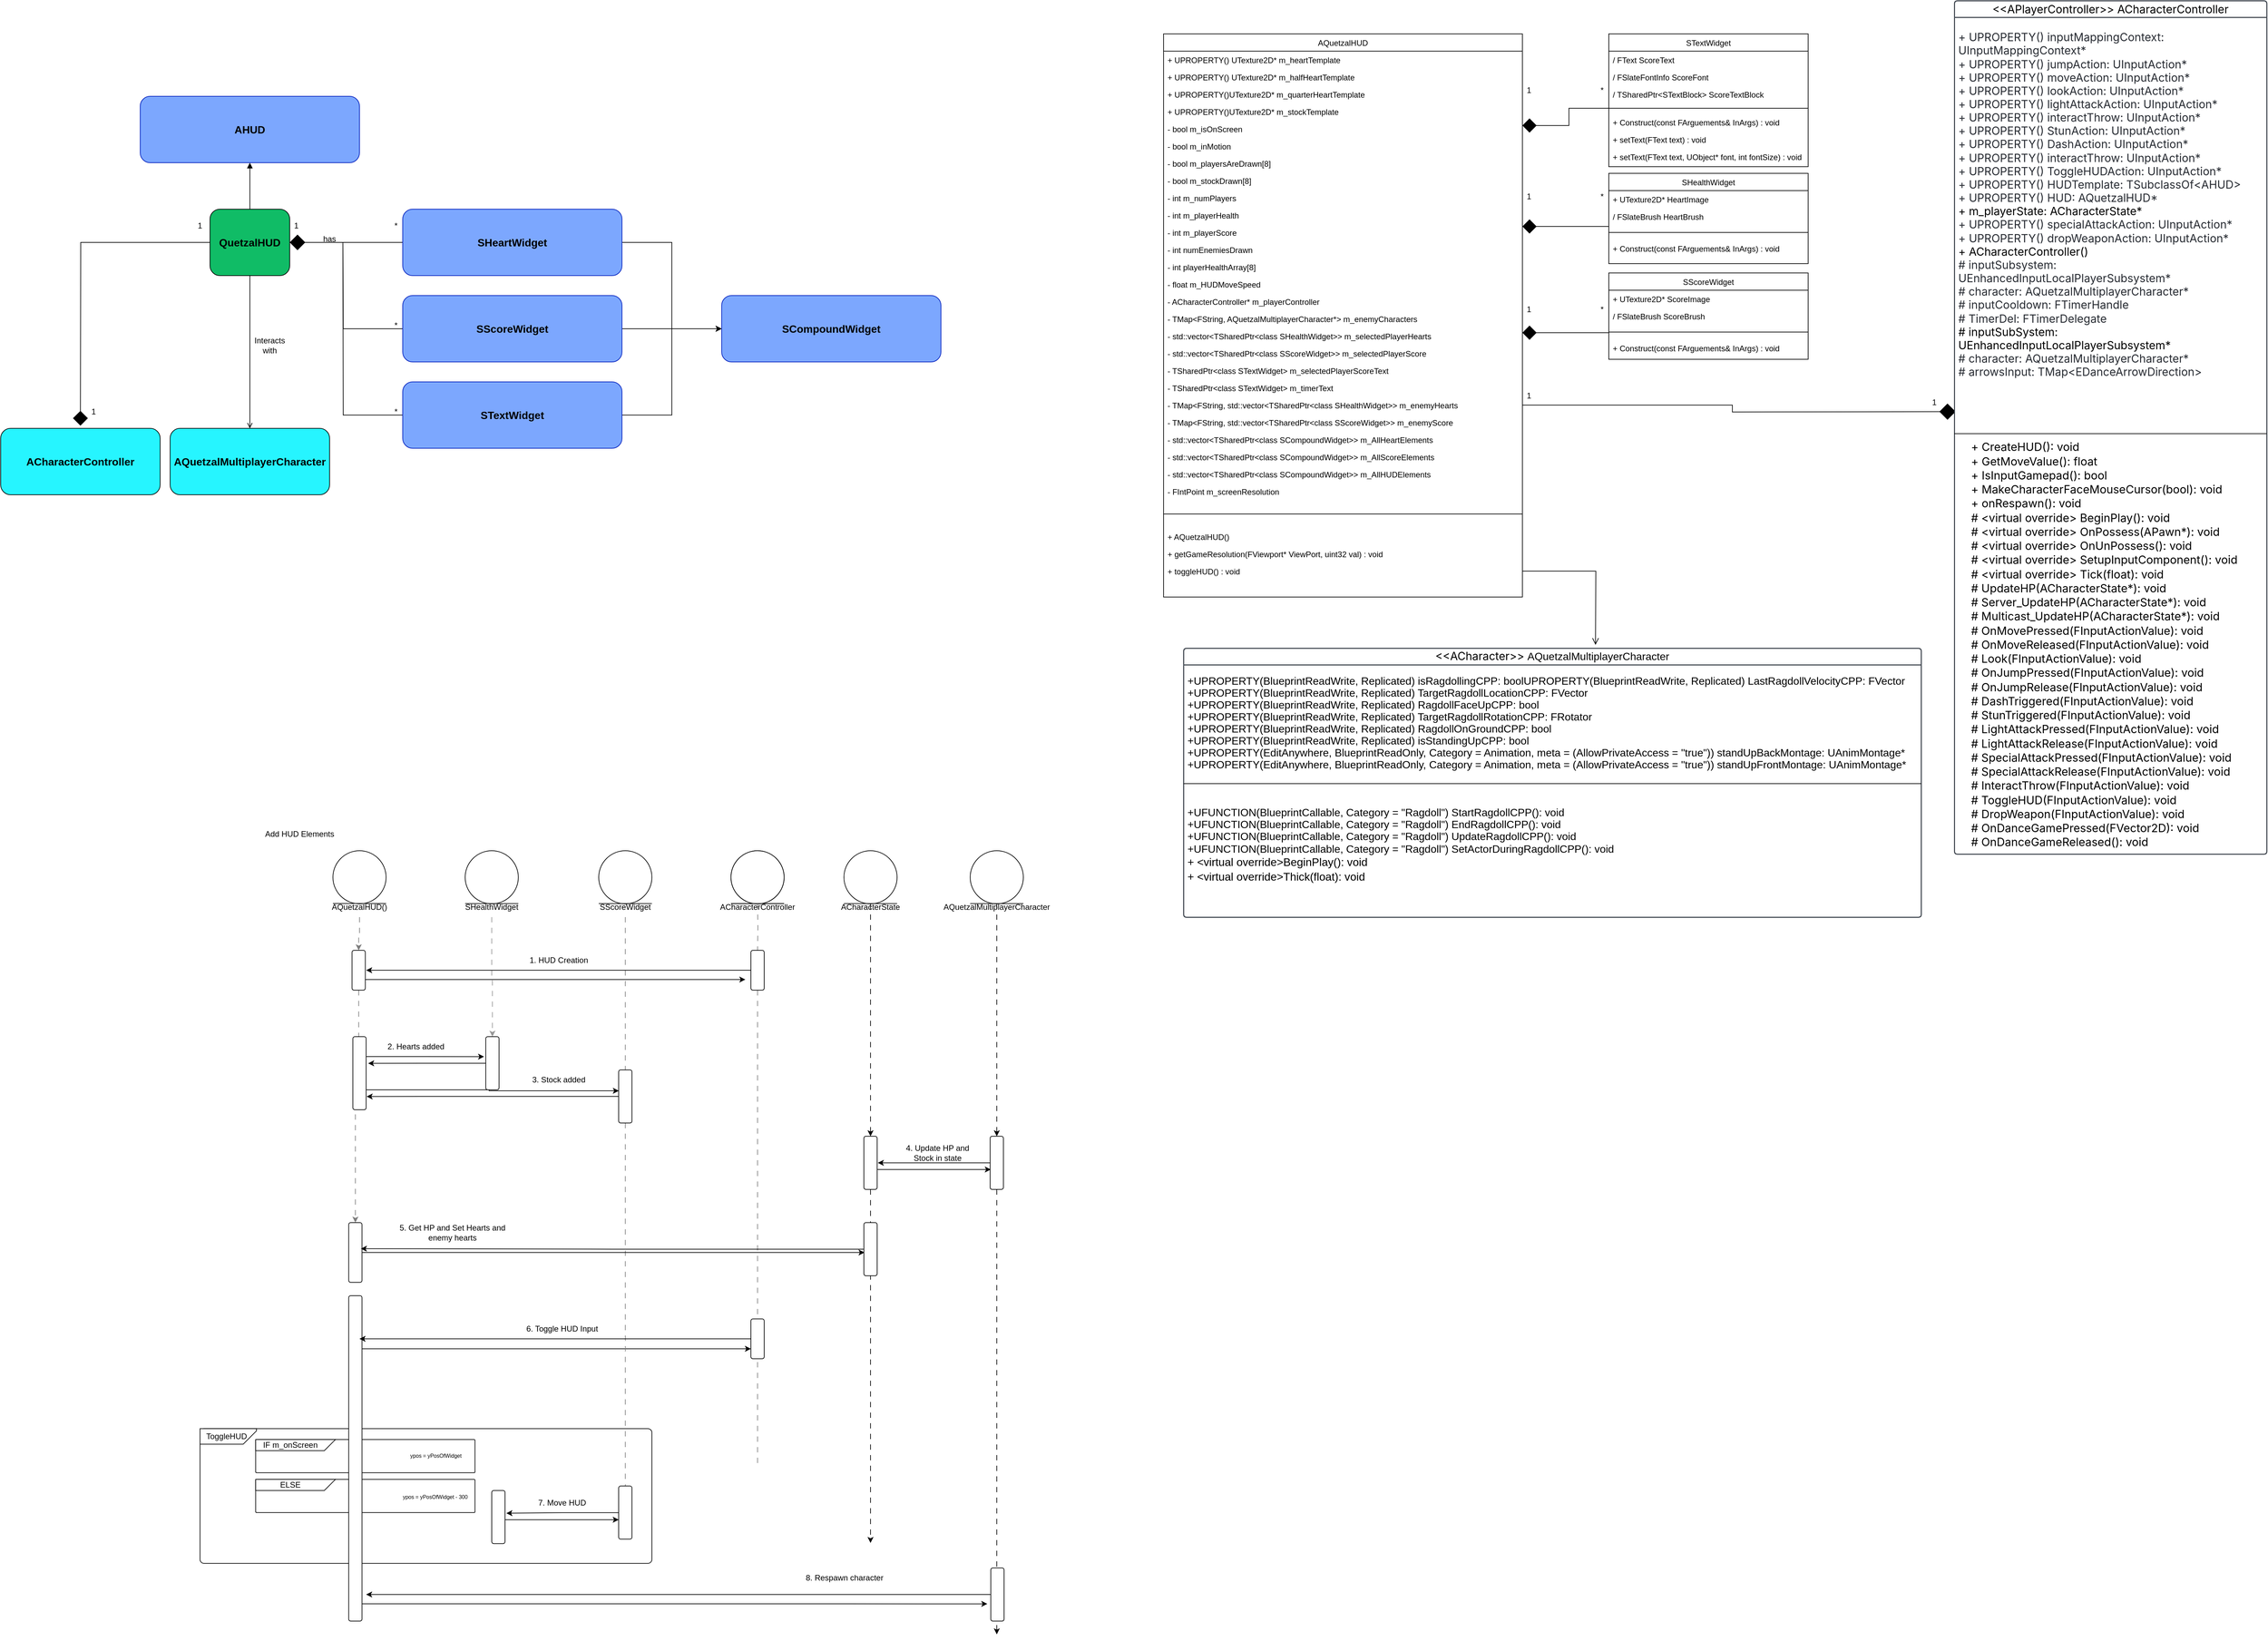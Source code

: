 <mxfile version="26.2.10">
  <diagram name="Page-1" id="blxLMU5PyO8BKYHTtC77">
    <mxGraphModel dx="5836" dy="2278" grid="1" gridSize="10" guides="1" tooltips="1" connect="1" arrows="1" fold="1" page="1" pageScale="1" pageWidth="850" pageHeight="1100" math="0" shadow="0">
      <root>
        <mxCell id="0" />
        <mxCell id="1" parent="0" />
        <mxCell id="IK_dIW_8UcN_YvPB7SKu-1" value="AQuetzalHUD" style="swimlane;fontStyle=0;align=center;verticalAlign=top;childLayout=stackLayout;horizontal=1;startSize=26;horizontalStack=0;resizeParent=1;resizeLast=0;collapsible=1;marginBottom=0;rounded=0;shadow=0;strokeWidth=1;" parent="1" vertex="1">
          <mxGeometry x="120" y="70" width="540" height="848" as="geometry">
            <mxRectangle x="230" y="140" width="160" height="26" as="alternateBounds" />
          </mxGeometry>
        </mxCell>
        <mxCell id="IK_dIW_8UcN_YvPB7SKu-2" value="+ UPROPERTY() UTexture2D* m_heartTemplate" style="text;align=left;verticalAlign=top;spacingLeft=4;spacingRight=4;overflow=hidden;rotatable=0;points=[[0,0.5],[1,0.5]];portConstraint=eastwest;" parent="IK_dIW_8UcN_YvPB7SKu-1" vertex="1">
          <mxGeometry y="26" width="540" height="26" as="geometry" />
        </mxCell>
        <mxCell id="IK_dIW_8UcN_YvPB7SKu-3" value="+ UPROPERTY() UTexture2D* m_halfHeartTemplate" style="text;align=left;verticalAlign=top;spacingLeft=4;spacingRight=4;overflow=hidden;rotatable=0;points=[[0,0.5],[1,0.5]];portConstraint=eastwest;rounded=0;shadow=0;html=0;" parent="IK_dIW_8UcN_YvPB7SKu-1" vertex="1">
          <mxGeometry y="52" width="540" height="26" as="geometry" />
        </mxCell>
        <mxCell id="IK_dIW_8UcN_YvPB7SKu-4" value="+ UPROPERTY()UTexture2D* m_quarterHeartTemplate" style="text;align=left;verticalAlign=top;spacingLeft=4;spacingRight=4;overflow=hidden;rotatable=0;points=[[0,0.5],[1,0.5]];portConstraint=eastwest;rounded=0;shadow=0;html=0;" parent="IK_dIW_8UcN_YvPB7SKu-1" vertex="1">
          <mxGeometry y="78" width="540" height="26" as="geometry" />
        </mxCell>
        <mxCell id="IK_dIW_8UcN_YvPB7SKu-256" value="+ UPROPERTY()UTexture2D* m_stockTemplate" style="text;align=left;verticalAlign=top;spacingLeft=4;spacingRight=4;overflow=hidden;rotatable=0;points=[[0,0.5],[1,0.5]];portConstraint=eastwest;rounded=0;shadow=0;html=0;" parent="IK_dIW_8UcN_YvPB7SKu-1" vertex="1">
          <mxGeometry y="104" width="540" height="26" as="geometry" />
        </mxCell>
        <mxCell id="IK_dIW_8UcN_YvPB7SKu-5" value="- bool m_isOnScreen" style="text;align=left;verticalAlign=top;spacingLeft=4;spacingRight=4;overflow=hidden;rotatable=0;points=[[0,0.5],[1,0.5]];portConstraint=eastwest;rounded=0;shadow=0;html=0;" parent="IK_dIW_8UcN_YvPB7SKu-1" vertex="1">
          <mxGeometry y="130" width="540" height="26" as="geometry" />
        </mxCell>
        <mxCell id="IK_dIW_8UcN_YvPB7SKu-6" value="- bool m_inMotion" style="text;align=left;verticalAlign=top;spacingLeft=4;spacingRight=4;overflow=hidden;rotatable=0;points=[[0,0.5],[1,0.5]];portConstraint=eastwest;rounded=0;shadow=0;html=0;" parent="IK_dIW_8UcN_YvPB7SKu-1" vertex="1">
          <mxGeometry y="156" width="540" height="26" as="geometry" />
        </mxCell>
        <mxCell id="IK_dIW_8UcN_YvPB7SKu-257" value="- bool m_playersAreDrawn[8]" style="text;align=left;verticalAlign=top;spacingLeft=4;spacingRight=4;overflow=hidden;rotatable=0;points=[[0,0.5],[1,0.5]];portConstraint=eastwest;rounded=0;shadow=0;html=0;" parent="IK_dIW_8UcN_YvPB7SKu-1" vertex="1">
          <mxGeometry y="182" width="540" height="26" as="geometry" />
        </mxCell>
        <mxCell id="IK_dIW_8UcN_YvPB7SKu-260" value="- bool m_stockDrawn[8]" style="text;align=left;verticalAlign=top;spacingLeft=4;spacingRight=4;overflow=hidden;rotatable=0;points=[[0,0.5],[1,0.5]];portConstraint=eastwest;rounded=0;shadow=0;html=0;" parent="IK_dIW_8UcN_YvPB7SKu-1" vertex="1">
          <mxGeometry y="208" width="540" height="26" as="geometry" />
        </mxCell>
        <mxCell id="IK_dIW_8UcN_YvPB7SKu-7" value="- int m_numPlayers" style="text;align=left;verticalAlign=top;spacingLeft=4;spacingRight=4;overflow=hidden;rotatable=0;points=[[0,0.5],[1,0.5]];portConstraint=eastwest;rounded=0;shadow=0;html=0;" parent="IK_dIW_8UcN_YvPB7SKu-1" vertex="1">
          <mxGeometry y="234" width="540" height="26" as="geometry" />
        </mxCell>
        <mxCell id="IK_dIW_8UcN_YvPB7SKu-8" value="- int m_playerHealth" style="text;align=left;verticalAlign=top;spacingLeft=4;spacingRight=4;overflow=hidden;rotatable=0;points=[[0,0.5],[1,0.5]];portConstraint=eastwest;rounded=0;shadow=0;html=0;" parent="IK_dIW_8UcN_YvPB7SKu-1" vertex="1">
          <mxGeometry y="260" width="540" height="26" as="geometry" />
        </mxCell>
        <mxCell id="IK_dIW_8UcN_YvPB7SKu-9" value="- int m_playerScore" style="text;align=left;verticalAlign=top;spacingLeft=4;spacingRight=4;overflow=hidden;rotatable=0;points=[[0,0.5],[1,0.5]];portConstraint=eastwest;rounded=0;shadow=0;html=0;" parent="IK_dIW_8UcN_YvPB7SKu-1" vertex="1">
          <mxGeometry y="286" width="540" height="26" as="geometry" />
        </mxCell>
        <mxCell id="IK_dIW_8UcN_YvPB7SKu-261" value="- int numEnemiesDrawn" style="text;align=left;verticalAlign=top;spacingLeft=4;spacingRight=4;overflow=hidden;rotatable=0;points=[[0,0.5],[1,0.5]];portConstraint=eastwest;rounded=0;shadow=0;html=0;" parent="IK_dIW_8UcN_YvPB7SKu-1" vertex="1">
          <mxGeometry y="312" width="540" height="26" as="geometry" />
        </mxCell>
        <mxCell id="IK_dIW_8UcN_YvPB7SKu-258" value="- int playerHealthArray[8]" style="text;align=left;verticalAlign=top;spacingLeft=4;spacingRight=4;overflow=hidden;rotatable=0;points=[[0,0.5],[1,0.5]];portConstraint=eastwest;rounded=0;shadow=0;html=0;" parent="IK_dIW_8UcN_YvPB7SKu-1" vertex="1">
          <mxGeometry y="338" width="540" height="26" as="geometry" />
        </mxCell>
        <mxCell id="IK_dIW_8UcN_YvPB7SKu-259" value="- float m_HUDMoveSpeed" style="text;align=left;verticalAlign=top;spacingLeft=4;spacingRight=4;overflow=hidden;rotatable=0;points=[[0,0.5],[1,0.5]];portConstraint=eastwest;rounded=0;shadow=0;html=0;" parent="IK_dIW_8UcN_YvPB7SKu-1" vertex="1">
          <mxGeometry y="364" width="540" height="26" as="geometry" />
        </mxCell>
        <mxCell id="IK_dIW_8UcN_YvPB7SKu-11" value="- ACharacterController* m_playerController" style="text;align=left;verticalAlign=top;spacingLeft=4;spacingRight=4;overflow=hidden;rotatable=0;points=[[0,0.5],[1,0.5]];portConstraint=eastwest;rounded=0;shadow=0;html=0;" parent="IK_dIW_8UcN_YvPB7SKu-1" vertex="1">
          <mxGeometry y="390" width="540" height="26" as="geometry" />
        </mxCell>
        <mxCell id="IK_dIW_8UcN_YvPB7SKu-12" value="- TMap&lt;FString, AQuetzalMultiplayerCharacter*&gt; m_enemyCharacters" style="text;align=left;verticalAlign=top;spacingLeft=4;spacingRight=4;overflow=hidden;rotatable=0;points=[[0,0.5],[1,0.5]];portConstraint=eastwest;rounded=0;shadow=0;html=0;" parent="IK_dIW_8UcN_YvPB7SKu-1" vertex="1">
          <mxGeometry y="416" width="540" height="26" as="geometry" />
        </mxCell>
        <mxCell id="IK_dIW_8UcN_YvPB7SKu-13" value="- std::vector&lt;TSharedPtr&lt;class SHealthWidget&gt;&gt; m_selectedPlayerHearts" style="text;align=left;verticalAlign=top;spacingLeft=4;spacingRight=4;overflow=hidden;rotatable=0;points=[[0,0.5],[1,0.5]];portConstraint=eastwest;rounded=0;shadow=0;html=0;" parent="IK_dIW_8UcN_YvPB7SKu-1" vertex="1">
          <mxGeometry y="442" width="540" height="26" as="geometry" />
        </mxCell>
        <mxCell id="IK_dIW_8UcN_YvPB7SKu-14" value="- std::vector&lt;TSharedPtr&lt;class SScoreWidget&gt;&gt; m_selectedPlayerScore" style="text;align=left;verticalAlign=top;spacingLeft=4;spacingRight=4;overflow=hidden;rotatable=0;points=[[0,0.5],[1,0.5]];portConstraint=eastwest;rounded=0;shadow=0;html=0;" parent="IK_dIW_8UcN_YvPB7SKu-1" vertex="1">
          <mxGeometry y="468" width="540" height="26" as="geometry" />
        </mxCell>
        <mxCell id="IK_dIW_8UcN_YvPB7SKu-15" value="- TSharedPtr&lt;class STextWidget&gt; m_selectedPlayerScoreText" style="text;align=left;verticalAlign=top;spacingLeft=4;spacingRight=4;overflow=hidden;rotatable=0;points=[[0,0.5],[1,0.5]];portConstraint=eastwest;rounded=0;shadow=0;html=0;" parent="IK_dIW_8UcN_YvPB7SKu-1" vertex="1">
          <mxGeometry y="494" width="540" height="26" as="geometry" />
        </mxCell>
        <mxCell id="IK_dIW_8UcN_YvPB7SKu-16" value="- TSharedPtr&lt;class STextWidget&gt; m_timerText" style="text;align=left;verticalAlign=top;spacingLeft=4;spacingRight=4;overflow=hidden;rotatable=0;points=[[0,0.5],[1,0.5]];portConstraint=eastwest;rounded=0;shadow=0;html=0;" parent="IK_dIW_8UcN_YvPB7SKu-1" vertex="1">
          <mxGeometry y="520" width="540" height="26" as="geometry" />
        </mxCell>
        <mxCell id="IK_dIW_8UcN_YvPB7SKu-17" value="- TMap&lt;FString, std::vector&lt;TSharedPtr&lt;class SHealthWidget&gt;&gt; m_enemyHearts" style="text;align=left;verticalAlign=top;spacingLeft=4;spacingRight=4;overflow=hidden;rotatable=0;points=[[0,0.5],[1,0.5]];portConstraint=eastwest;rounded=0;shadow=0;html=0;" parent="IK_dIW_8UcN_YvPB7SKu-1" vertex="1">
          <mxGeometry y="546" width="540" height="26" as="geometry" />
        </mxCell>
        <mxCell id="IK_dIW_8UcN_YvPB7SKu-18" value="- TMap&lt;FString, std::vector&lt;TSharedPtr&lt;class SScoreWidget&gt;&gt; m_enemyScore" style="text;align=left;verticalAlign=top;spacingLeft=4;spacingRight=4;overflow=hidden;rotatable=0;points=[[0,0.5],[1,0.5]];portConstraint=eastwest;rounded=0;shadow=0;html=0;" parent="IK_dIW_8UcN_YvPB7SKu-1" vertex="1">
          <mxGeometry y="572" width="540" height="26" as="geometry" />
        </mxCell>
        <mxCell id="IK_dIW_8UcN_YvPB7SKu-19" value="- std::vector&lt;TSharedPtr&lt;class SCompoundWidget&gt;&gt; m_AllHeartElements" style="text;align=left;verticalAlign=top;spacingLeft=4;spacingRight=4;overflow=hidden;rotatable=0;points=[[0,0.5],[1,0.5]];portConstraint=eastwest;rounded=0;shadow=0;html=0;" parent="IK_dIW_8UcN_YvPB7SKu-1" vertex="1">
          <mxGeometry y="598" width="540" height="26" as="geometry" />
        </mxCell>
        <mxCell id="IK_dIW_8UcN_YvPB7SKu-262" value="- std::vector&lt;TSharedPtr&lt;class SCompoundWidget&gt;&gt; m_AllScoreElements" style="text;align=left;verticalAlign=top;spacingLeft=4;spacingRight=4;overflow=hidden;rotatable=0;points=[[0,0.5],[1,0.5]];portConstraint=eastwest;rounded=0;shadow=0;html=0;" parent="IK_dIW_8UcN_YvPB7SKu-1" vertex="1">
          <mxGeometry y="624" width="540" height="26" as="geometry" />
        </mxCell>
        <mxCell id="IK_dIW_8UcN_YvPB7SKu-263" value="- std::vector&lt;TSharedPtr&lt;class SCompoundWidget&gt;&gt; m_AllHUDElements" style="text;align=left;verticalAlign=top;spacingLeft=4;spacingRight=4;overflow=hidden;rotatable=0;points=[[0,0.5],[1,0.5]];portConstraint=eastwest;rounded=0;shadow=0;html=0;" parent="IK_dIW_8UcN_YvPB7SKu-1" vertex="1">
          <mxGeometry y="650" width="540" height="26" as="geometry" />
        </mxCell>
        <mxCell id="IK_dIW_8UcN_YvPB7SKu-20" value="- FIntPoint m_screenResolution" style="text;align=left;verticalAlign=top;spacingLeft=4;spacingRight=4;overflow=hidden;rotatable=0;points=[[0,0.5],[1,0.5]];portConstraint=eastwest;rounded=0;shadow=0;html=0;" parent="IK_dIW_8UcN_YvPB7SKu-1" vertex="1">
          <mxGeometry y="676" width="540" height="26" as="geometry" />
        </mxCell>
        <mxCell id="IK_dIW_8UcN_YvPB7SKu-21" value="" style="line;html=1;strokeWidth=1;align=left;verticalAlign=middle;spacingTop=-1;spacingLeft=3;spacingRight=3;rotatable=0;labelPosition=right;points=[];portConstraint=eastwest;" parent="IK_dIW_8UcN_YvPB7SKu-1" vertex="1">
          <mxGeometry y="702" width="540" height="42" as="geometry" />
        </mxCell>
        <mxCell id="IK_dIW_8UcN_YvPB7SKu-22" value="+ AQuetzalHUD()" style="text;align=left;verticalAlign=top;spacingLeft=4;spacingRight=4;overflow=hidden;rotatable=0;points=[[0,0.5],[1,0.5]];portConstraint=eastwest;" parent="IK_dIW_8UcN_YvPB7SKu-1" vertex="1">
          <mxGeometry y="744" width="540" height="26" as="geometry" />
        </mxCell>
        <mxCell id="IK_dIW_8UcN_YvPB7SKu-23" value="+ getGameResolution(FViewport* ViewPort, uint32 val) : void" style="text;align=left;verticalAlign=top;spacingLeft=4;spacingRight=4;overflow=hidden;rotatable=0;points=[[0,0.5],[1,0.5]];portConstraint=eastwest;" parent="IK_dIW_8UcN_YvPB7SKu-1" vertex="1">
          <mxGeometry y="770" width="540" height="26" as="geometry" />
        </mxCell>
        <mxCell id="4cbMXn5N0bp3ea31eGcq-4" style="edgeStyle=orthogonalEdgeStyle;rounded=0;orthogonalLoop=1;jettySize=auto;html=1;endArrow=open;endFill=0;endSize=8;" parent="IK_dIW_8UcN_YvPB7SKu-1" source="IK_dIW_8UcN_YvPB7SKu-24" edge="1">
          <mxGeometry relative="1" as="geometry">
            <mxPoint x="650" y="920" as="targetPoint" />
          </mxGeometry>
        </mxCell>
        <mxCell id="IK_dIW_8UcN_YvPB7SKu-24" value="+ toggleHUD() : void" style="text;align=left;verticalAlign=top;spacingLeft=4;spacingRight=4;overflow=hidden;rotatable=0;points=[[0,0.5],[1,0.5]];portConstraint=eastwest;" parent="IK_dIW_8UcN_YvPB7SKu-1" vertex="1">
          <mxGeometry y="796" width="540" height="26" as="geometry" />
        </mxCell>
        <mxCell id="IK_dIW_8UcN_YvPB7SKu-25" value="SHealthWidget" style="swimlane;fontStyle=0;align=center;verticalAlign=top;childLayout=stackLayout;horizontal=1;startSize=26;horizontalStack=0;resizeParent=1;resizeLast=0;collapsible=1;marginBottom=0;rounded=0;shadow=0;strokeWidth=1;" parent="1" vertex="1">
          <mxGeometry x="790" y="280" width="300" height="136" as="geometry">
            <mxRectangle x="230" y="140" width="160" height="26" as="alternateBounds" />
          </mxGeometry>
        </mxCell>
        <mxCell id="IK_dIW_8UcN_YvPB7SKu-26" value="+ UTexture2D* HeartImage" style="text;align=left;verticalAlign=top;spacingLeft=4;spacingRight=4;overflow=hidden;rotatable=0;points=[[0,0.5],[1,0.5]];portConstraint=eastwest;rounded=0;shadow=0;html=0;" parent="IK_dIW_8UcN_YvPB7SKu-25" vertex="1">
          <mxGeometry y="26" width="300" height="26" as="geometry" />
        </mxCell>
        <mxCell id="IK_dIW_8UcN_YvPB7SKu-27" value="/ FSlateBrush HeartBrush" style="text;align=left;verticalAlign=top;spacingLeft=4;spacingRight=4;overflow=hidden;rotatable=0;points=[[0,0.5],[1,0.5]];portConstraint=eastwest;rounded=0;shadow=0;html=0;" parent="IK_dIW_8UcN_YvPB7SKu-25" vertex="1">
          <mxGeometry y="52" width="300" height="26" as="geometry" />
        </mxCell>
        <mxCell id="IK_dIW_8UcN_YvPB7SKu-28" value="" style="line;html=1;strokeWidth=1;align=left;verticalAlign=middle;spacingTop=-1;spacingLeft=3;spacingRight=3;rotatable=0;labelPosition=right;points=[];portConstraint=eastwest;" parent="IK_dIW_8UcN_YvPB7SKu-25" vertex="1">
          <mxGeometry y="78" width="300" height="22" as="geometry" />
        </mxCell>
        <mxCell id="IK_dIW_8UcN_YvPB7SKu-29" value="+ Construct(const FArguements&amp; InArgs) : void" style="text;align=left;verticalAlign=top;spacingLeft=4;spacingRight=4;overflow=hidden;rotatable=0;points=[[0,0.5],[1,0.5]];portConstraint=eastwest;" parent="IK_dIW_8UcN_YvPB7SKu-25" vertex="1">
          <mxGeometry y="100" width="300" height="36" as="geometry" />
        </mxCell>
        <mxCell id="IK_dIW_8UcN_YvPB7SKu-30" value="SScoreWidget" style="swimlane;fontStyle=0;align=center;verticalAlign=top;childLayout=stackLayout;horizontal=1;startSize=26;horizontalStack=0;resizeParent=1;resizeLast=0;collapsible=1;marginBottom=0;rounded=0;shadow=0;strokeWidth=1;" parent="1" vertex="1">
          <mxGeometry x="790" y="430" width="300" height="130" as="geometry">
            <mxRectangle x="230" y="140" width="160" height="26" as="alternateBounds" />
          </mxGeometry>
        </mxCell>
        <mxCell id="IK_dIW_8UcN_YvPB7SKu-31" value="+ UTexture2D* ScoreImage" style="text;align=left;verticalAlign=top;spacingLeft=4;spacingRight=4;overflow=hidden;rotatable=0;points=[[0,0.5],[1,0.5]];portConstraint=eastwest;rounded=0;shadow=0;html=0;" parent="IK_dIW_8UcN_YvPB7SKu-30" vertex="1">
          <mxGeometry y="26" width="300" height="26" as="geometry" />
        </mxCell>
        <mxCell id="IK_dIW_8UcN_YvPB7SKu-32" value="/ FSlateBrush ScoreBrush" style="text;align=left;verticalAlign=top;spacingLeft=4;spacingRight=4;overflow=hidden;rotatable=0;points=[[0,0.5],[1,0.5]];portConstraint=eastwest;rounded=0;shadow=0;html=0;" parent="IK_dIW_8UcN_YvPB7SKu-30" vertex="1">
          <mxGeometry y="52" width="300" height="26" as="geometry" />
        </mxCell>
        <mxCell id="IK_dIW_8UcN_YvPB7SKu-33" value="" style="line;html=1;strokeWidth=1;align=left;verticalAlign=middle;spacingTop=-1;spacingLeft=3;spacingRight=3;rotatable=0;labelPosition=right;points=[];portConstraint=eastwest;" parent="IK_dIW_8UcN_YvPB7SKu-30" vertex="1">
          <mxGeometry y="78" width="300" height="22" as="geometry" />
        </mxCell>
        <mxCell id="IK_dIW_8UcN_YvPB7SKu-34" value="+ Construct(const FArguements&amp; InArgs) : void" style="text;align=left;verticalAlign=top;spacingLeft=4;spacingRight=4;overflow=hidden;rotatable=0;points=[[0,0.5],[1,0.5]];portConstraint=eastwest;" parent="IK_dIW_8UcN_YvPB7SKu-30" vertex="1">
          <mxGeometry y="100" width="300" height="26" as="geometry" />
        </mxCell>
        <mxCell id="IK_dIW_8UcN_YvPB7SKu-35" value="STextWidget" style="swimlane;fontStyle=0;align=center;verticalAlign=top;childLayout=stackLayout;horizontal=1;startSize=26;horizontalStack=0;resizeParent=1;resizeLast=0;collapsible=1;marginBottom=0;rounded=0;shadow=0;strokeWidth=1;" parent="1" vertex="1">
          <mxGeometry x="790" y="70" width="300" height="200" as="geometry">
            <mxRectangle x="230" y="140" width="160" height="26" as="alternateBounds" />
          </mxGeometry>
        </mxCell>
        <mxCell id="IK_dIW_8UcN_YvPB7SKu-36" value="/ FText ScoreText" style="text;align=left;verticalAlign=top;spacingLeft=4;spacingRight=4;overflow=hidden;rotatable=0;points=[[0,0.5],[1,0.5]];portConstraint=eastwest;rounded=0;shadow=0;html=0;" parent="IK_dIW_8UcN_YvPB7SKu-35" vertex="1">
          <mxGeometry y="26" width="300" height="26" as="geometry" />
        </mxCell>
        <mxCell id="IK_dIW_8UcN_YvPB7SKu-37" value="/ FSlateFontInfo ScoreFont" style="text;align=left;verticalAlign=top;spacingLeft=4;spacingRight=4;overflow=hidden;rotatable=0;points=[[0,0.5],[1,0.5]];portConstraint=eastwest;rounded=0;shadow=0;html=0;" parent="IK_dIW_8UcN_YvPB7SKu-35" vertex="1">
          <mxGeometry y="52" width="300" height="26" as="geometry" />
        </mxCell>
        <mxCell id="IK_dIW_8UcN_YvPB7SKu-38" value="/ TSharedPtr&lt;STextBlock&gt; ScoreTextBlock" style="text;align=left;verticalAlign=top;spacingLeft=4;spacingRight=4;overflow=hidden;rotatable=0;points=[[0,0.5],[1,0.5]];portConstraint=eastwest;rounded=0;shadow=0;html=0;" parent="IK_dIW_8UcN_YvPB7SKu-35" vertex="1">
          <mxGeometry y="78" width="300" height="26" as="geometry" />
        </mxCell>
        <mxCell id="IK_dIW_8UcN_YvPB7SKu-39" value="" style="line;html=1;strokeWidth=1;align=left;verticalAlign=middle;spacingTop=-1;spacingLeft=3;spacingRight=3;rotatable=0;labelPosition=right;points=[];portConstraint=eastwest;" parent="IK_dIW_8UcN_YvPB7SKu-35" vertex="1">
          <mxGeometry y="104" width="300" height="16" as="geometry" />
        </mxCell>
        <mxCell id="IK_dIW_8UcN_YvPB7SKu-40" value="+ Construct(const FArguements&amp; InArgs) : void" style="text;align=left;verticalAlign=top;spacingLeft=4;spacingRight=4;overflow=hidden;rotatable=0;points=[[0,0.5],[1,0.5]];portConstraint=eastwest;" parent="IK_dIW_8UcN_YvPB7SKu-35" vertex="1">
          <mxGeometry y="120" width="300" height="26" as="geometry" />
        </mxCell>
        <mxCell id="IK_dIW_8UcN_YvPB7SKu-41" value="+ setText(FText text) : void" style="text;align=left;verticalAlign=top;spacingLeft=4;spacingRight=4;overflow=hidden;rotatable=0;points=[[0,0.5],[1,0.5]];portConstraint=eastwest;" parent="IK_dIW_8UcN_YvPB7SKu-35" vertex="1">
          <mxGeometry y="146" width="300" height="26" as="geometry" />
        </mxCell>
        <mxCell id="IK_dIW_8UcN_YvPB7SKu-42" value="+ setText(FText text, UObject* font, int fontSize) : void" style="text;align=left;verticalAlign=top;spacingLeft=4;spacingRight=4;overflow=hidden;rotatable=0;points=[[0,0.5],[1,0.5]];portConstraint=eastwest;" parent="IK_dIW_8UcN_YvPB7SKu-35" vertex="1">
          <mxGeometry y="172" width="300" height="26" as="geometry" />
        </mxCell>
        <mxCell id="IK_dIW_8UcN_YvPB7SKu-43" value="1" style="text;html=1;align=center;verticalAlign=middle;whiteSpace=wrap;rounded=0;" parent="1" vertex="1">
          <mxGeometry x="640" y="140" width="60" height="30" as="geometry" />
        </mxCell>
        <mxCell id="IK_dIW_8UcN_YvPB7SKu-44" value="*" style="text;html=1;align=center;verticalAlign=middle;whiteSpace=wrap;rounded=0;" parent="1" vertex="1">
          <mxGeometry x="750" y="140" width="60" height="30" as="geometry" />
        </mxCell>
        <mxCell id="IK_dIW_8UcN_YvPB7SKu-45" value="1" style="text;html=1;align=center;verticalAlign=middle;whiteSpace=wrap;rounded=0;" parent="1" vertex="1">
          <mxGeometry x="640" y="300" width="60" height="30" as="geometry" />
        </mxCell>
        <mxCell id="IK_dIW_8UcN_YvPB7SKu-46" value="1" style="text;html=1;align=center;verticalAlign=middle;whiteSpace=wrap;rounded=0;" parent="1" vertex="1">
          <mxGeometry x="640" y="470" width="60" height="30" as="geometry" />
        </mxCell>
        <mxCell id="IK_dIW_8UcN_YvPB7SKu-47" value="*" style="text;html=1;align=center;verticalAlign=middle;whiteSpace=wrap;rounded=0;" parent="1" vertex="1">
          <mxGeometry x="750" y="300" width="60" height="30" as="geometry" />
        </mxCell>
        <mxCell id="IK_dIW_8UcN_YvPB7SKu-48" value="*" style="text;html=1;align=center;verticalAlign=middle;whiteSpace=wrap;rounded=0;" parent="1" vertex="1">
          <mxGeometry x="750" y="470" width="60" height="30" as="geometry" />
        </mxCell>
        <mxCell id="IK_dIW_8UcN_YvPB7SKu-49" style="edgeStyle=orthogonalEdgeStyle;rounded=0;orthogonalLoop=1;jettySize=auto;html=1;entryX=1;entryY=0.308;entryDx=0;entryDy=0;entryPerimeter=0;strokeWidth=1;jumpSize=6;endSize=19;endArrow=diamond;endFill=1;" parent="1" source="IK_dIW_8UcN_YvPB7SKu-39" target="IK_dIW_8UcN_YvPB7SKu-5" edge="1">
          <mxGeometry relative="1" as="geometry" />
        </mxCell>
        <mxCell id="IK_dIW_8UcN_YvPB7SKu-50" style="edgeStyle=orthogonalEdgeStyle;rounded=0;orthogonalLoop=1;jettySize=auto;html=1;entryX=1;entryY=0.308;entryDx=0;entryDy=0;entryPerimeter=0;strokeWidth=1;jumpSize=6;endSize=19;endArrow=diamond;endFill=1;" parent="1" edge="1">
          <mxGeometry relative="1" as="geometry">
            <mxPoint x="790" y="360" as="sourcePoint" />
            <mxPoint x="660" y="360" as="targetPoint" />
          </mxGeometry>
        </mxCell>
        <mxCell id="IK_dIW_8UcN_YvPB7SKu-51" style="edgeStyle=orthogonalEdgeStyle;rounded=0;orthogonalLoop=1;jettySize=auto;html=1;entryX=1;entryY=0.308;entryDx=0;entryDy=0;entryPerimeter=0;strokeWidth=1;jumpSize=6;endSize=19;endArrow=diamond;endFill=1;" parent="1" edge="1">
          <mxGeometry relative="1" as="geometry">
            <mxPoint x="790" y="520" as="sourcePoint" />
            <mxPoint x="660" y="520" as="targetPoint" />
          </mxGeometry>
        </mxCell>
        <mxCell id="IK_dIW_8UcN_YvPB7SKu-52" value="&lt;div style=&quot;display: flex; justify-content: center; text-align: center; align-items: baseline; font-size: 0; line-height: 1.25;margin-top: -2px;&quot;&gt;&lt;span&gt;&lt;span style=&quot;font-size:16.8px;font-family: Inter;&quot;&gt;&amp;lt;&amp;lt;ACharacter&amp;gt;&amp;gt; &lt;/span&gt;&lt;span style=&quot;font-size:16px;&quot;&gt;AQuetzalMultiplayerCharacter&lt;/span&gt;&lt;/span&gt;&lt;/div&gt;" style="swimlane;childLayout=stackLayout;horizontal=1;horizontalStack=0;resizeParent=1;resizeParentMax=0;resizeLast=0;collapsible=0;fontStyle=0;marginBottom=0;swimlaneFillColor=#ffffff;startSize=25;whiteSpace=wrap;overflow=block;blockSpacing=1;html=1;fontSize=13;align=left;spacing=0;strokeColor=#3a414a;strokeOpacity=100;fillOpacity=100;rounded=1;absoluteArcSize=1;arcSize=9;fillColor=#ffffff;strokeWidth=1.5;" parent="1" vertex="1">
          <mxGeometry x="150" y="995" width="1110" height="405" as="geometry" />
        </mxCell>
        <mxCell id="IK_dIW_8UcN_YvPB7SKu-53" value="&lt;div style=&quot;display: flex; justify-content: flex-start; text-align: left; align-items: baseline; font-size: 0; line-height: 1.25;margin-top: -2px;&quot;&gt;&lt;span&gt;&lt;span style=&quot;font-size:16px;&quot;&gt;+UPROPERTY(BlueprintReadWrite, Replicated) isRagdollingCPP: boolUPROPERTY(BlueprintReadWrite, Replicated) LastRagdollVelocityCPP: FVector&#xa;&lt;/span&gt;&lt;/span&gt;&lt;/div&gt;&lt;div style=&quot;display: flex; justify-content: flex-start; text-align: left; align-items: baseline; font-size: 0; line-height: 1.25;margin-top: -2px;&quot;&gt;&lt;span&gt;&lt;span style=&quot;font-size:16px;&quot;&gt;+UPROPERTY(BlueprintReadWrite, Replicated) TargetRagdollLocationCPP: FVector&#xa;&lt;/span&gt;&lt;/span&gt;&lt;/div&gt;&lt;div style=&quot;display: flex; justify-content: flex-start; text-align: left; align-items: baseline; font-size: 0; line-height: 1.25;margin-top: -2px;&quot;&gt;&lt;span&gt;&lt;span style=&quot;font-size:16px;&quot;&gt;+UPROPERTY(BlueprintReadWrite, Replicated) RagdollFaceUpCPP: bool&#xa;&lt;/span&gt;&lt;/span&gt;&lt;/div&gt;&lt;div style=&quot;display: flex; justify-content: flex-start; text-align: left; align-items: baseline; font-size: 0; line-height: 1.25;margin-top: -2px;&quot;&gt;&lt;span&gt;&lt;span style=&quot;font-size:16px;&quot;&gt;+UPROPERTY(BlueprintReadWrite, Replicated) TargetRagdollRotationCPP: FRotator&#xa;&lt;/span&gt;&lt;/span&gt;&lt;/div&gt;&lt;div style=&quot;display: flex; justify-content: flex-start; text-align: left; align-items: baseline; font-size: 0; line-height: 1.25;margin-top: -2px;&quot;&gt;&lt;span&gt;&lt;span style=&quot;font-size:16px;&quot;&gt;+UPROPERTY(BlueprintReadWrite, Replicated) RagdollOnGroundCPP: bool&#xa;&lt;/span&gt;&lt;/span&gt;&lt;/div&gt;&lt;div style=&quot;display: flex; justify-content: flex-start; text-align: left; align-items: baseline; font-size: 0; line-height: 1.25;margin-top: -2px;&quot;&gt;&lt;span&gt;&lt;span style=&quot;font-size:16px;&quot;&gt;+UPROPERTY(BlueprintReadWrite, Replicated) isStandingUpCPP: bool&#xa;&lt;/span&gt;&lt;/span&gt;&lt;/div&gt;&lt;div style=&quot;display: flex; justify-content: flex-start; text-align: left; align-items: baseline; font-size: 0; line-height: 1.25;margin-top: -2px;&quot;&gt;&lt;span&gt;&lt;span style=&quot;font-size:16px;&quot;&gt;+UPROPERTY(EditAnywhere, BlueprintReadOnly, Category = Animation, meta = (AllowPrivateAccess = &quot;true&quot;)) standUpBackMontage: UAnimMontage*&#xa;&lt;/span&gt;&lt;/span&gt;&lt;/div&gt;&lt;div style=&quot;display: flex; justify-content: flex-start; text-align: left; align-items: baseline; font-size: 0; line-height: 1.25;margin-top: -2px;&quot;&gt;&lt;span&gt;&lt;span style=&quot;font-size:16px;&quot;&gt;+UPROPERTY(EditAnywhere, BlueprintReadOnly, Category = Animation, meta = (AllowPrivateAccess = &quot;true&quot;)) standUpFrontMontage: UAnimMontage*&lt;/span&gt;&lt;/span&gt;&lt;/div&gt;" style="part=1;resizeHeight=0;strokeColor=none;fillColor=none;align=left;verticalAlign=middle;spacingLeft=4;spacingRight=4;rotatable=0;points=[[0,0.5],[1,0.5]];portConstraint=eastwest;swimlaneFillColor=#ffffff;strokeOpacity=100;fillOpacity=100;whiteSpace=wrap;overflow=block;blockSpacing=1;html=1;fontSize=13;" parent="IK_dIW_8UcN_YvPB7SKu-52" vertex="1">
          <mxGeometry y="25" width="1110" height="175" as="geometry" />
        </mxCell>
        <mxCell id="IK_dIW_8UcN_YvPB7SKu-54" value="" style="line;strokeWidth=1;fillColor=none;align=left;verticalAlign=middle;spacingTop=-1;spacingLeft=3;spacingRight=3;rotatable=0;labelPosition=right;points=[];portConstraint=eastwest;" parent="IK_dIW_8UcN_YvPB7SKu-52" vertex="1">
          <mxGeometry y="200" width="1110" height="8" as="geometry" />
        </mxCell>
        <mxCell id="IK_dIW_8UcN_YvPB7SKu-55" value="&lt;div style=&quot;display: flex; justify-content: flex-start; text-align: left; align-items: baseline; font-size: 0; line-height: 1.25;margin-top: -2px;&quot;&gt;&lt;span&gt;&lt;span style=&quot;font-size:16px;&quot;&gt;+UFUNCTION(BlueprintCallable, Category = &quot;Ragdoll&quot;) StartRagdollCPP(): void&lt;br&gt;&lt;/span&gt;&lt;/span&gt;&lt;/div&gt;&lt;div style=&quot;display: flex; justify-content: flex-start; text-align: left; align-items: baseline; font-size: 0; line-height: 1.25;margin-top: -2px;&quot;&gt;&lt;span&gt;&lt;span style=&quot;font-size:16px;&quot;&gt;+UFUNCTION(BlueprintCallable, Category = &quot;Ragdoll&quot;) EndRagdollCPP(): void&lt;br&gt;&lt;/span&gt;&lt;/span&gt;&lt;/div&gt;&lt;div style=&quot;display: flex; justify-content: flex-start; text-align: left; align-items: baseline; font-size: 0; line-height: 1.25;margin-top: -2px;&quot;&gt;&lt;span&gt;&lt;span style=&quot;font-size:16px;&quot;&gt;+UFUNCTION(BlueprintCallable, Category = &quot;Ragdoll&quot;) UpdateRagdollCPP(): void&lt;br&gt;&lt;/span&gt;&lt;/span&gt;&lt;/div&gt;&lt;div style=&quot;display: flex; justify-content: flex-start; text-align: left; align-items: baseline; font-size: 0; line-height: 1.25;margin-top: -2px;&quot;&gt;&lt;span&gt;&lt;span style=&quot;font-size:16px;&quot;&gt;+UFUNCTION(BlueprintCallable, Category = &quot;Ragdoll&quot;) SetActorDuringRagdollCPP(): void&lt;/span&gt;&lt;span style=&quot;font-size:16.8px;font-family: Inter;&quot;&gt;&lt;br&gt;&lt;/span&gt;&lt;font face=&quot;Helvetica&quot;&gt;&lt;span style=&quot;font-size: 16.8px;&quot;&gt;+ &amp;lt;virtual override&amp;gt;BeginPlay(): void&lt;br&gt;+ &amp;lt;virtual override&amp;gt;Thick(float): void&lt;/span&gt;&lt;/font&gt;&lt;span style=&quot;font-size:16.8px;font-family: Inter;&quot;&gt;&lt;br&gt;&lt;br&gt;&lt;/span&gt;&lt;/span&gt;&lt;/div&gt;&lt;p align=&quot;left&quot; style=&quot;display: flex; justify-content: center; align-items: baseline; font-size: 0px; line-height: 1.25; margin-top: -2px;&quot;&gt;&lt;span&gt;&lt;br&gt;&lt;/span&gt;&lt;/p&gt;" style="part=1;resizeHeight=0;strokeColor=none;fillColor=none;align=left;verticalAlign=middle;spacingLeft=4;spacingRight=4;rotatable=0;points=[[0,0.5],[1,0.5]];portConstraint=eastwest;swimlaneFillColor=#ffffff;strokeOpacity=100;fillOpacity=100;whiteSpace=wrap;overflow=block;blockSpacing=1;html=1;fontSize=13;" parent="IK_dIW_8UcN_YvPB7SKu-52" vertex="1">
          <mxGeometry y="208" width="1110" height="197" as="geometry" />
        </mxCell>
        <mxCell id="IK_dIW_8UcN_YvPB7SKu-56" style="edgeStyle=orthogonalEdgeStyle;rounded=0;orthogonalLoop=1;jettySize=auto;html=1;entryX=0.5;entryY=0;entryDx=0;entryDy=0;endArrow=open;startFill=0;endFill=0;" parent="1" source="IK_dIW_8UcN_YvPB7SKu-58" target="IK_dIW_8UcN_YvPB7SKu-74" edge="1">
          <mxGeometry relative="1" as="geometry" />
        </mxCell>
        <mxCell id="IK_dIW_8UcN_YvPB7SKu-57" style="edgeStyle=orthogonalEdgeStyle;rounded=0;orthogonalLoop=1;jettySize=auto;html=1;entryX=0.5;entryY=1;entryDx=0;entryDy=0;endArrow=block;endFill=1;" parent="1" source="IK_dIW_8UcN_YvPB7SKu-58" target="IK_dIW_8UcN_YvPB7SKu-76" edge="1">
          <mxGeometry relative="1" as="geometry" />
        </mxCell>
        <mxCell id="IK_dIW_8UcN_YvPB7SKu-252" style="edgeStyle=orthogonalEdgeStyle;rounded=0;orthogonalLoop=1;jettySize=auto;html=1;endArrow=diamond;endFill=1;endSize=20;" parent="1" source="IK_dIW_8UcN_YvPB7SKu-58" edge="1">
          <mxGeometry relative="1" as="geometry">
            <mxPoint x="-1510" y="660" as="targetPoint" />
          </mxGeometry>
        </mxCell>
        <mxCell id="IK_dIW_8UcN_YvPB7SKu-58" value="&lt;font style=&quot;font-size: 16px;&quot;&gt;&lt;b style=&quot;&quot;&gt;QuetzalHUD&lt;/b&gt;&lt;/font&gt;" style="rounded=1;whiteSpace=wrap;html=1;fillColor=light-dark(#10bc66, #00953e);" parent="1" vertex="1">
          <mxGeometry x="-1315" y="334" width="120" height="100" as="geometry" />
        </mxCell>
        <mxCell id="IK_dIW_8UcN_YvPB7SKu-59" style="edgeStyle=orthogonalEdgeStyle;rounded=0;orthogonalLoop=1;jettySize=auto;html=1;endArrow=diamond;endFill=1;endSize=21;" parent="1" source="IK_dIW_8UcN_YvPB7SKu-61" target="IK_dIW_8UcN_YvPB7SKu-58" edge="1">
          <mxGeometry relative="1" as="geometry" />
        </mxCell>
        <mxCell id="IK_dIW_8UcN_YvPB7SKu-60" style="edgeStyle=orthogonalEdgeStyle;rounded=0;orthogonalLoop=1;jettySize=auto;html=1;entryX=0;entryY=0.5;entryDx=0;entryDy=0;" parent="1" source="IK_dIW_8UcN_YvPB7SKu-61" target="IK_dIW_8UcN_YvPB7SKu-73" edge="1">
          <mxGeometry relative="1" as="geometry" />
        </mxCell>
        <mxCell id="IK_dIW_8UcN_YvPB7SKu-61" value="&lt;font style=&quot;font-size: 16px;&quot; color=&quot;#000000&quot;&gt;&lt;b style=&quot;&quot;&gt;SHeartWidget&lt;/b&gt;&lt;/font&gt;" style="rounded=1;whiteSpace=wrap;html=1;fillColor=light-dark(#7ca7fe, #6db2ff);fontColor=#ffffff;strokeColor=#001DBC;" parent="1" vertex="1">
          <mxGeometry x="-1025" y="334" width="330" height="100" as="geometry" />
        </mxCell>
        <mxCell id="IK_dIW_8UcN_YvPB7SKu-62" style="edgeStyle=orthogonalEdgeStyle;rounded=0;orthogonalLoop=1;jettySize=auto;html=1;endArrow=none;startFill=0;" parent="1" source="IK_dIW_8UcN_YvPB7SKu-64" edge="1">
          <mxGeometry relative="1" as="geometry">
            <mxPoint x="-1115" y="384" as="targetPoint" />
          </mxGeometry>
        </mxCell>
        <mxCell id="IK_dIW_8UcN_YvPB7SKu-63" style="edgeStyle=orthogonalEdgeStyle;rounded=0;orthogonalLoop=1;jettySize=auto;html=1;entryX=0;entryY=0.5;entryDx=0;entryDy=0;" parent="1" source="IK_dIW_8UcN_YvPB7SKu-64" target="IK_dIW_8UcN_YvPB7SKu-73" edge="1">
          <mxGeometry relative="1" as="geometry" />
        </mxCell>
        <mxCell id="IK_dIW_8UcN_YvPB7SKu-64" value="&lt;b style=&quot;color: rgb(0, 0, 0);&quot;&gt;&lt;font style=&quot;font-size: 16px;&quot;&gt;SScoreWidget&lt;/font&gt;&lt;/b&gt;" style="rounded=1;whiteSpace=wrap;html=1;fillColor=light-dark(#7ca7fe, #6db2ff);fontColor=#ffffff;strokeColor=#001DBC;" parent="1" vertex="1">
          <mxGeometry x="-1025" y="464" width="330" height="100" as="geometry" />
        </mxCell>
        <mxCell id="IK_dIW_8UcN_YvPB7SKu-65" style="edgeStyle=orthogonalEdgeStyle;rounded=0;orthogonalLoop=1;jettySize=auto;html=1;endArrow=none;startFill=0;" parent="1" source="IK_dIW_8UcN_YvPB7SKu-67" edge="1">
          <mxGeometry relative="1" as="geometry">
            <mxPoint x="-1115" y="384" as="targetPoint" />
          </mxGeometry>
        </mxCell>
        <mxCell id="IK_dIW_8UcN_YvPB7SKu-66" style="edgeStyle=orthogonalEdgeStyle;rounded=0;orthogonalLoop=1;jettySize=auto;html=1;entryX=0;entryY=0.5;entryDx=0;entryDy=0;" parent="1" source="IK_dIW_8UcN_YvPB7SKu-67" target="IK_dIW_8UcN_YvPB7SKu-73" edge="1">
          <mxGeometry relative="1" as="geometry" />
        </mxCell>
        <mxCell id="IK_dIW_8UcN_YvPB7SKu-67" value="&lt;b style=&quot;color: rgb(0, 0, 0);&quot;&gt;&lt;font style=&quot;font-size: 16px;&quot;&gt;STextWidget&lt;/font&gt;&lt;/b&gt;" style="rounded=1;whiteSpace=wrap;html=1;fillColor=light-dark(#7ca7fe, #6db2ff);fontColor=#ffffff;strokeColor=#001DBC;" parent="1" vertex="1">
          <mxGeometry x="-1025" y="594" width="330" height="100" as="geometry" />
        </mxCell>
        <mxCell id="IK_dIW_8UcN_YvPB7SKu-68" value="has" style="text;html=1;align=center;verticalAlign=middle;whiteSpace=wrap;rounded=0;" parent="1" vertex="1">
          <mxGeometry x="-1165" y="364" width="60" height="30" as="geometry" />
        </mxCell>
        <mxCell id="IK_dIW_8UcN_YvPB7SKu-69" value="1" style="text;html=1;align=center;verticalAlign=middle;whiteSpace=wrap;rounded=0;" parent="1" vertex="1">
          <mxGeometry x="-1215" y="344" width="60" height="30" as="geometry" />
        </mxCell>
        <mxCell id="IK_dIW_8UcN_YvPB7SKu-70" value="*" style="text;html=1;align=center;verticalAlign=middle;whiteSpace=wrap;rounded=0;" parent="1" vertex="1">
          <mxGeometry x="-1065" y="344" width="60" height="30" as="geometry" />
        </mxCell>
        <mxCell id="IK_dIW_8UcN_YvPB7SKu-71" value="*" style="text;html=1;align=center;verticalAlign=middle;whiteSpace=wrap;rounded=0;" parent="1" vertex="1">
          <mxGeometry x="-1065" y="494" width="60" height="30" as="geometry" />
        </mxCell>
        <mxCell id="IK_dIW_8UcN_YvPB7SKu-72" value="*" style="text;html=1;align=center;verticalAlign=middle;whiteSpace=wrap;rounded=0;" parent="1" vertex="1">
          <mxGeometry x="-1065" y="624" width="60" height="30" as="geometry" />
        </mxCell>
        <mxCell id="IK_dIW_8UcN_YvPB7SKu-73" value="&lt;b style=&quot;color: rgb(0, 0, 0);&quot;&gt;&lt;font style=&quot;font-size: 16px;&quot;&gt;SCompoundWidget&lt;/font&gt;&lt;/b&gt;" style="rounded=1;whiteSpace=wrap;html=1;fillColor=light-dark(#7ca7fe, #6db2ff);fontColor=#ffffff;strokeColor=#001DBC;" parent="1" vertex="1">
          <mxGeometry x="-545" y="464" width="330" height="100" as="geometry" />
        </mxCell>
        <mxCell id="IK_dIW_8UcN_YvPB7SKu-74" value="&lt;span style=&quot;font-size: 16px;&quot;&gt;&lt;b&gt;AQuetzalMultiplayerCharacter&lt;/b&gt;&lt;/span&gt;" style="rounded=1;whiteSpace=wrap;html=1;fillColor=light-dark(#26F5FF,#00953E);" parent="1" vertex="1">
          <mxGeometry x="-1375" y="664" width="240" height="100" as="geometry" />
        </mxCell>
        <mxCell id="IK_dIW_8UcN_YvPB7SKu-75" value="Interacts with" style="text;html=1;align=center;verticalAlign=middle;whiteSpace=wrap;rounded=0;" parent="1" vertex="1">
          <mxGeometry x="-1255" y="524" width="60" height="30" as="geometry" />
        </mxCell>
        <mxCell id="IK_dIW_8UcN_YvPB7SKu-76" value="&lt;b style=&quot;color: rgb(0, 0, 0);&quot;&gt;&lt;font style=&quot;font-size: 16px;&quot;&gt;AHUD&lt;/font&gt;&lt;/b&gt;" style="rounded=1;whiteSpace=wrap;html=1;fillColor=light-dark(#7ca7fe, #6db2ff);fontColor=#ffffff;strokeColor=#001DBC;" parent="1" vertex="1">
          <mxGeometry x="-1420" y="164" width="330" height="100" as="geometry" />
        </mxCell>
        <mxCell id="IK_dIW_8UcN_YvPB7SKu-77" style="edgeStyle=orthogonalEdgeStyle;rounded=0;orthogonalLoop=1;jettySize=auto;html=1;" parent="1" edge="1">
          <mxGeometry relative="1" as="geometry">
            <mxPoint x="-141.727" y="2254.443" as="targetPoint" />
            <Array as="points">
              <mxPoint x="-117.173" y="2213.609" />
              <mxPoint x="-117.173" y="2254.443" />
              <mxPoint x="-141.727" y="2254.443" />
            </Array>
          </mxGeometry>
        </mxCell>
        <mxCell id="IK_dIW_8UcN_YvPB7SKu-80" value="" style="rounded=1;whiteSpace=wrap;html=1;arcSize=3;" parent="1" vertex="1">
          <mxGeometry x="-1330" y="2170.25" width="680" height="202.84" as="geometry" />
        </mxCell>
        <mxCell id="IK_dIW_8UcN_YvPB7SKu-81" value="" style="rounded=1;whiteSpace=wrap;html=1;arcSize=3;" parent="1" vertex="1">
          <mxGeometry x="-1246.25" y="2186.67" width="330" height="50" as="geometry" />
        </mxCell>
        <mxCell id="IK_dIW_8UcN_YvPB7SKu-82" value="" style="rounded=1;whiteSpace=wrap;html=1;arcSize=3;" parent="1" vertex="1">
          <mxGeometry x="-1246.25" y="2246.67" width="330" height="50" as="geometry" />
        </mxCell>
        <mxCell id="IK_dIW_8UcN_YvPB7SKu-83" value="" style="verticalLabelPosition=bottom;verticalAlign=top;html=1;shape=card;whiteSpace=wrap;size=20;arcSize=12;rotation=-180;rounded=0;" parent="1" vertex="1">
          <mxGeometry x="-1246.25" y="2246.67" width="120" height="16.667" as="geometry" />
        </mxCell>
        <mxCell id="IK_dIW_8UcN_YvPB7SKu-84" value="ELSE" style="text;html=1;align=center;verticalAlign=middle;whiteSpace=wrap;rounded=0;" parent="1" vertex="1">
          <mxGeometry x="-1253.75" y="2246.67" width="120" height="16.667" as="geometry" />
        </mxCell>
        <mxCell id="IK_dIW_8UcN_YvPB7SKu-85" value="&lt;span style=&quot;font-size: 8px;&quot;&gt;ypos = yPosOfWidget - 300&lt;br&gt;&lt;/span&gt;" style="text;html=1;align=center;verticalAlign=middle;whiteSpace=wrap;rounded=0;" parent="1" vertex="1">
          <mxGeometry x="-1036.25" y="2256.67" width="120" height="30" as="geometry" />
        </mxCell>
        <mxCell id="IK_dIW_8UcN_YvPB7SKu-238" style="edgeStyle=orthogonalEdgeStyle;rounded=0;orthogonalLoop=1;jettySize=auto;html=1;entryX=0;entryY=0.75;entryDx=0;entryDy=0;" parent="1" source="IK_dIW_8UcN_YvPB7SKu-86" target="IK_dIW_8UcN_YvPB7SKu-234" edge="1">
          <mxGeometry relative="1" as="geometry">
            <Array as="points">
              <mxPoint x="-940" y="2050" />
              <mxPoint x="-940" y="2050" />
            </Array>
          </mxGeometry>
        </mxCell>
        <mxCell id="IK_dIW_8UcN_YvPB7SKu-86" value="" style="rounded=1;whiteSpace=wrap;html=1;" parent="1" vertex="1">
          <mxGeometry x="-1106.25" y="1970" width="20" height="490" as="geometry" />
        </mxCell>
        <mxCell id="IK_dIW_8UcN_YvPB7SKu-90" value="" style="ellipse;whiteSpace=wrap;html=1;aspect=fixed;" parent="1" vertex="1">
          <mxGeometry x="-1130" y="1300" width="80" height="80" as="geometry" />
        </mxCell>
        <mxCell id="IK_dIW_8UcN_YvPB7SKu-91" value="" style="endArrow=none;html=1;rounded=0;" parent="1" edge="1">
          <mxGeometry width="50" height="50" relative="1" as="geometry">
            <mxPoint x="-1130" y="1379.5" as="sourcePoint" />
            <mxPoint x="-1050" y="1379.5" as="targetPoint" />
          </mxGeometry>
        </mxCell>
        <mxCell id="IK_dIW_8UcN_YvPB7SKu-92" style="edgeStyle=orthogonalEdgeStyle;rounded=0;orthogonalLoop=1;jettySize=auto;html=1;dashed=1;strokeColor=light-dark(#7d7d7d, #ededed);dashPattern=8 8;" parent="1" source="IK_dIW_8UcN_YvPB7SKu-187" target="IK_dIW_8UcN_YvPB7SKu-112" edge="1">
          <mxGeometry relative="1" as="geometry" />
        </mxCell>
        <mxCell id="IK_dIW_8UcN_YvPB7SKu-93" value="AQuetzalHUD()" style="text;html=1;align=center;verticalAlign=middle;whiteSpace=wrap;rounded=0;" parent="1" vertex="1">
          <mxGeometry x="-1120" y="1370" width="60" height="30" as="geometry" />
        </mxCell>
        <mxCell id="IK_dIW_8UcN_YvPB7SKu-185" style="edgeStyle=orthogonalEdgeStyle;rounded=0;orthogonalLoop=1;jettySize=auto;html=1;entryX=0.015;entryY=0.394;entryDx=0;entryDy=0;entryPerimeter=0;" parent="1" source="IK_dIW_8UcN_YvPB7SKu-94" target="IK_dIW_8UcN_YvPB7SKu-179" edge="1">
          <mxGeometry relative="1" as="geometry">
            <mxPoint x="-710" y="1660" as="targetPoint" />
            <Array as="points">
              <mxPoint x="-895" y="1660" />
              <mxPoint x="-895" y="1661" />
            </Array>
          </mxGeometry>
        </mxCell>
        <mxCell id="IK_dIW_8UcN_YvPB7SKu-94" value="" style="rounded=1;whiteSpace=wrap;html=1;" parent="1" vertex="1">
          <mxGeometry x="-1100" y="1580" width="20" height="110" as="geometry" />
        </mxCell>
        <mxCell id="IK_dIW_8UcN_YvPB7SKu-95" value="" style="group" parent="1" vertex="1" connectable="0">
          <mxGeometry x="-709" y="1300" width="80" height="100" as="geometry" />
        </mxCell>
        <mxCell id="IK_dIW_8UcN_YvPB7SKu-96" value="" style="ellipse;whiteSpace=wrap;html=1;aspect=fixed;" parent="IK_dIW_8UcN_YvPB7SKu-95" vertex="1">
          <mxGeometry x="-21" width="80" height="80" as="geometry" />
        </mxCell>
        <mxCell id="IK_dIW_8UcN_YvPB7SKu-97" value="SScoreWidget" style="text;html=1;align=center;verticalAlign=middle;whiteSpace=wrap;rounded=0;" parent="IK_dIW_8UcN_YvPB7SKu-95" vertex="1">
          <mxGeometry x="-11" y="70" width="60" height="30" as="geometry" />
        </mxCell>
        <mxCell id="IK_dIW_8UcN_YvPB7SKu-98" value="" style="endArrow=none;html=1;rounded=0;" parent="IK_dIW_8UcN_YvPB7SKu-95" edge="1">
          <mxGeometry width="50" height="50" relative="1" as="geometry">
            <mxPoint x="-21" y="79.58" as="sourcePoint" />
            <mxPoint x="59" y="79.58" as="targetPoint" />
          </mxGeometry>
        </mxCell>
        <mxCell id="IK_dIW_8UcN_YvPB7SKu-99" value="" style="group" parent="1" vertex="1" connectable="0">
          <mxGeometry x="-931" y="1300" width="80" height="100" as="geometry" />
        </mxCell>
        <mxCell id="IK_dIW_8UcN_YvPB7SKu-100" value="" style="ellipse;whiteSpace=wrap;html=1;aspect=fixed;" parent="IK_dIW_8UcN_YvPB7SKu-99" vertex="1">
          <mxGeometry width="80" height="80" as="geometry" />
        </mxCell>
        <mxCell id="IK_dIW_8UcN_YvPB7SKu-101" value="SHealthWidget" style="text;html=1;align=center;verticalAlign=middle;whiteSpace=wrap;rounded=0;" parent="IK_dIW_8UcN_YvPB7SKu-99" vertex="1">
          <mxGeometry x="10" y="70" width="60" height="30" as="geometry" />
        </mxCell>
        <mxCell id="IK_dIW_8UcN_YvPB7SKu-102" value="" style="endArrow=none;html=1;rounded=0;" parent="IK_dIW_8UcN_YvPB7SKu-99" edge="1">
          <mxGeometry width="50" height="50" relative="1" as="geometry">
            <mxPoint y="79.58" as="sourcePoint" />
            <mxPoint x="80" y="79.58" as="targetPoint" />
          </mxGeometry>
        </mxCell>
        <mxCell id="IK_dIW_8UcN_YvPB7SKu-103" style="edgeStyle=orthogonalEdgeStyle;rounded=0;orthogonalLoop=1;jettySize=auto;html=1;endArrow=none;startFill=0;dashed=1;dashPattern=8 8;strokeColor=#7F7F7F;entryX=0.5;entryY=0;entryDx=0;entryDy=0;" parent="1" source="IK_dIW_8UcN_YvPB7SKu-179" target="IK_dIW_8UcN_YvPB7SKu-115" edge="1">
          <mxGeometry relative="1" as="geometry">
            <mxPoint x="-701" y="1580" as="targetPoint" />
            <Array as="points">
              <mxPoint x="-690" y="2257" />
            </Array>
          </mxGeometry>
        </mxCell>
        <mxCell id="IK_dIW_8UcN_YvPB7SKu-104" style="edgeStyle=orthogonalEdgeStyle;rounded=0;orthogonalLoop=1;jettySize=auto;html=1;entryX=0.5;entryY=0;entryDx=0;entryDy=0;dashed=1;dashPattern=8 8;strokeColor=#989898;" parent="1" source="IK_dIW_8UcN_YvPB7SKu-101" target="IK_dIW_8UcN_YvPB7SKu-114" edge="1">
          <mxGeometry relative="1" as="geometry" />
        </mxCell>
        <mxCell id="IK_dIW_8UcN_YvPB7SKu-105" value="" style="group" parent="1" vertex="1" connectable="0">
          <mxGeometry x="-510" y="1300" width="80" height="100" as="geometry" />
        </mxCell>
        <mxCell id="IK_dIW_8UcN_YvPB7SKu-106" value="" style="ellipse;whiteSpace=wrap;html=1;aspect=fixed;" parent="IK_dIW_8UcN_YvPB7SKu-105" vertex="1">
          <mxGeometry x="-21" width="80" height="80" as="geometry" />
        </mxCell>
        <mxCell id="IK_dIW_8UcN_YvPB7SKu-108" value="" style="endArrow=none;html=1;rounded=0;" parent="IK_dIW_8UcN_YvPB7SKu-105" edge="1">
          <mxGeometry width="50" height="50" relative="1" as="geometry">
            <mxPoint x="-21" y="79.58" as="sourcePoint" />
            <mxPoint x="59" y="79.58" as="targetPoint" />
          </mxGeometry>
        </mxCell>
        <mxCell id="IK_dIW_8UcN_YvPB7SKu-229" style="edgeStyle=orthogonalEdgeStyle;rounded=0;orthogonalLoop=1;jettySize=auto;html=1;" parent="1" source="IK_dIW_8UcN_YvPB7SKu-112" edge="1">
          <mxGeometry relative="1" as="geometry">
            <mxPoint x="-330" y="1905.0" as="targetPoint" />
          </mxGeometry>
        </mxCell>
        <mxCell id="IK_dIW_8UcN_YvPB7SKu-112" value="" style="rounded=1;whiteSpace=wrap;html=1;" parent="1" vertex="1">
          <mxGeometry x="-1106.25" y="1860" width="20" height="90" as="geometry" />
        </mxCell>
        <mxCell id="IK_dIW_8UcN_YvPB7SKu-113" value="Add HUD Elements" style="text;html=1;align=center;verticalAlign=middle;whiteSpace=wrap;rounded=0;" parent="1" vertex="1">
          <mxGeometry x="-1240" y="1260" width="120" height="30" as="geometry" />
        </mxCell>
        <mxCell id="IK_dIW_8UcN_YvPB7SKu-114" value="" style="rounded=1;whiteSpace=wrap;html=1;" parent="1" vertex="1">
          <mxGeometry x="-900" y="1580" width="20" height="80" as="geometry" />
        </mxCell>
        <mxCell id="IK_dIW_8UcN_YvPB7SKu-115" value="" style="rounded=1;whiteSpace=wrap;html=1;" parent="1" vertex="1">
          <mxGeometry x="-700" y="2256.67" width="20" height="80" as="geometry" />
        </mxCell>
        <mxCell id="IK_dIW_8UcN_YvPB7SKu-117" value="" style="edgeStyle=orthogonalEdgeStyle;rounded=0;orthogonalLoop=1;jettySize=auto;html=1;endArrow=none;startFill=0;dashed=1;dashPattern=8 8;strokeColor=#7F7F7F;entryX=0.5;entryY=0;entryDx=0;entryDy=0;" parent="1" source="IK_dIW_8UcN_YvPB7SKu-189" edge="1">
          <mxGeometry relative="1" as="geometry">
            <mxPoint x="-491" y="2230" as="targetPoint" />
            <mxPoint x="-491" y="1380" as="sourcePoint" />
          </mxGeometry>
        </mxCell>
        <mxCell id="IK_dIW_8UcN_YvPB7SKu-119" style="edgeStyle=orthogonalEdgeStyle;rounded=0;orthogonalLoop=1;jettySize=auto;html=1;entryX=-0.128;entryY=0.376;entryDx=0;entryDy=0;entryPerimeter=0;" parent="1" source="IK_dIW_8UcN_YvPB7SKu-94" target="IK_dIW_8UcN_YvPB7SKu-114" edge="1">
          <mxGeometry relative="1" as="geometry">
            <Array as="points">
              <mxPoint x="-1030" y="1610" />
              <mxPoint x="-1030" y="1610" />
            </Array>
          </mxGeometry>
        </mxCell>
        <mxCell id="IK_dIW_8UcN_YvPB7SKu-123" value="" style="group" parent="1" vertex="1" connectable="0">
          <mxGeometry x="-1263.75" y="2010" width="338.75" height="46.67" as="geometry" />
        </mxCell>
        <mxCell id="IK_dIW_8UcN_YvPB7SKu-124" value="" style="verticalLabelPosition=bottom;verticalAlign=top;html=1;shape=card;whiteSpace=wrap;size=20;arcSize=12;rotation=-180;rounded=0;" parent="IK_dIW_8UcN_YvPB7SKu-123" vertex="1">
          <mxGeometry x="17.5" y="176.67" width="120" height="16.667" as="geometry" />
        </mxCell>
        <mxCell id="IK_dIW_8UcN_YvPB7SKu-125" value="IF m_onScreen" style="text;html=1;align=center;verticalAlign=middle;whiteSpace=wrap;rounded=0;" parent="IK_dIW_8UcN_YvPB7SKu-123" vertex="1">
          <mxGeometry x="10" y="176.67" width="120" height="16.667" as="geometry" />
        </mxCell>
        <mxCell id="IK_dIW_8UcN_YvPB7SKu-126" value="&lt;span style=&quot;font-size: 8px;&quot;&gt;ypos = yPosOfWidget&lt;br&gt;&lt;/span&gt;" style="text;html=1;align=center;verticalAlign=middle;whiteSpace=wrap;rounded=0;" parent="IK_dIW_8UcN_YvPB7SKu-123" vertex="1">
          <mxGeometry x="228.75" y="185.0" width="120" height="30" as="geometry" />
        </mxCell>
        <mxCell id="IK_dIW_8UcN_YvPB7SKu-127" style="edgeStyle=orthogonalEdgeStyle;rounded=0;orthogonalLoop=1;jettySize=auto;html=1;entryX=0.006;entryY=0.634;entryDx=0;entryDy=0;entryPerimeter=0;" parent="1" source="IK_dIW_8UcN_YvPB7SKu-231" target="IK_dIW_8UcN_YvPB7SKu-115" edge="1">
          <mxGeometry relative="1" as="geometry">
            <Array as="points">
              <mxPoint x="-710" y="2307" />
            </Array>
          </mxGeometry>
        </mxCell>
        <mxCell id="IK_dIW_8UcN_YvPB7SKu-128" value="" style="verticalLabelPosition=bottom;verticalAlign=top;html=1;shape=card;whiteSpace=wrap;size=20;arcSize=12;rotation=-180;rounded=0;" parent="1" vertex="1">
          <mxGeometry x="-1330" y="2170.25" width="85" height="23.33" as="geometry" />
        </mxCell>
        <mxCell id="IK_dIW_8UcN_YvPB7SKu-129" value="ToggleHUD" style="text;html=1;align=center;verticalAlign=middle;whiteSpace=wrap;rounded=0;" parent="1" vertex="1">
          <mxGeometry x="-1350" y="2173.58" width="120" height="16.667" as="geometry" />
        </mxCell>
        <mxCell id="IK_dIW_8UcN_YvPB7SKu-134" value="5. Get HP and Set Hearts and enemy hearts" style="text;html=1;align=center;verticalAlign=middle;whiteSpace=wrap;rounded=0;" parent="1" vertex="1">
          <mxGeometry x="-1050" y="1860" width="200" height="30" as="geometry" />
        </mxCell>
        <mxCell id="IK_dIW_8UcN_YvPB7SKu-140" value="&lt;div&gt;2. Hearts added&lt;/div&gt;" style="text;html=1;align=center;verticalAlign=middle;whiteSpace=wrap;rounded=0;" parent="1" vertex="1">
          <mxGeometry x="-1065" y="1580" width="120" height="30" as="geometry" />
        </mxCell>
        <mxCell id="IK_dIW_8UcN_YvPB7SKu-145" value="" style="group" parent="1" vertex="1" connectable="0">
          <mxGeometry x="-510" y="1300" width="80" height="100" as="geometry" />
        </mxCell>
        <mxCell id="IK_dIW_8UcN_YvPB7SKu-146" value="" style="ellipse;whiteSpace=wrap;html=1;aspect=fixed;" parent="IK_dIW_8UcN_YvPB7SKu-145" vertex="1">
          <mxGeometry x="-21" width="80" height="80" as="geometry" />
        </mxCell>
        <mxCell id="IK_dIW_8UcN_YvPB7SKu-147" value="ACharacterController" style="text;html=1;align=center;verticalAlign=middle;whiteSpace=wrap;rounded=0;" parent="IK_dIW_8UcN_YvPB7SKu-145" vertex="1">
          <mxGeometry x="-11" y="70" width="60" height="30" as="geometry" />
        </mxCell>
        <mxCell id="IK_dIW_8UcN_YvPB7SKu-148" value="" style="endArrow=none;html=1;rounded=0;" parent="IK_dIW_8UcN_YvPB7SKu-145" edge="1">
          <mxGeometry width="50" height="50" relative="1" as="geometry">
            <mxPoint x="-21" y="79.58" as="sourcePoint" />
            <mxPoint x="59" y="79.58" as="targetPoint" />
          </mxGeometry>
        </mxCell>
        <mxCell id="IK_dIW_8UcN_YvPB7SKu-165" value="" style="group" parent="1" vertex="1" connectable="0">
          <mxGeometry x="-340" y="1300" width="80" height="640" as="geometry" />
        </mxCell>
        <mxCell id="IK_dIW_8UcN_YvPB7SKu-200" style="edgeStyle=orthogonalEdgeStyle;rounded=0;orthogonalLoop=1;jettySize=auto;html=1;dashed=1;dashPattern=8 8;" parent="IK_dIW_8UcN_YvPB7SKu-165" source="IK_dIW_8UcN_YvPB7SKu-199" edge="1">
          <mxGeometry relative="1" as="geometry">
            <mxPoint x="19" y="1042.353" as="targetPoint" />
          </mxGeometry>
        </mxCell>
        <mxCell id="IK_dIW_8UcN_YvPB7SKu-166" value="" style="ellipse;whiteSpace=wrap;html=1;aspect=fixed;" parent="IK_dIW_8UcN_YvPB7SKu-165" vertex="1">
          <mxGeometry x="-21" width="80" height="80" as="geometry" />
        </mxCell>
        <mxCell id="IK_dIW_8UcN_YvPB7SKu-167" value="&lt;div&gt;ACharacterState&lt;/div&gt;" style="text;html=1;align=center;verticalAlign=middle;whiteSpace=wrap;rounded=0;" parent="IK_dIW_8UcN_YvPB7SKu-165" vertex="1">
          <mxGeometry x="-11" y="70" width="60" height="30" as="geometry" />
        </mxCell>
        <mxCell id="IK_dIW_8UcN_YvPB7SKu-168" value="" style="endArrow=none;html=1;rounded=0;" parent="IK_dIW_8UcN_YvPB7SKu-165" edge="1">
          <mxGeometry width="50" height="50" relative="1" as="geometry">
            <mxPoint x="-21" y="79.58" as="sourcePoint" />
            <mxPoint x="59" y="79.58" as="targetPoint" />
          </mxGeometry>
        </mxCell>
        <mxCell id="IK_dIW_8UcN_YvPB7SKu-217" style="edgeStyle=orthogonalEdgeStyle;rounded=0;orthogonalLoop=1;jettySize=auto;html=1;" parent="IK_dIW_8UcN_YvPB7SKu-165" source="IK_dIW_8UcN_YvPB7SKu-199" edge="1">
          <mxGeometry relative="1" as="geometry">
            <mxPoint x="200" y="480" as="targetPoint" />
            <Array as="points">
              <mxPoint x="150" y="480" />
              <mxPoint x="150" y="480" />
            </Array>
          </mxGeometry>
        </mxCell>
        <mxCell id="IK_dIW_8UcN_YvPB7SKu-199" value="" style="rounded=1;whiteSpace=wrap;html=1;" parent="IK_dIW_8UcN_YvPB7SKu-165" vertex="1">
          <mxGeometry x="9" y="430" width="20" height="80" as="geometry" />
        </mxCell>
        <mxCell id="IK_dIW_8UcN_YvPB7SKu-201" value="" style="edgeStyle=orthogonalEdgeStyle;rounded=0;orthogonalLoop=1;jettySize=auto;html=1;dashed=1;dashPattern=8 8;" parent="IK_dIW_8UcN_YvPB7SKu-165" source="IK_dIW_8UcN_YvPB7SKu-166" target="IK_dIW_8UcN_YvPB7SKu-199" edge="1">
          <mxGeometry relative="1" as="geometry">
            <mxPoint x="-301" y="2342.353" as="targetPoint" />
            <mxPoint x="-301" y="1380" as="sourcePoint" />
          </mxGeometry>
        </mxCell>
        <mxCell id="IK_dIW_8UcN_YvPB7SKu-227" value="" style="rounded=1;whiteSpace=wrap;html=1;" parent="IK_dIW_8UcN_YvPB7SKu-165" vertex="1">
          <mxGeometry x="9" y="560" width="20" height="80" as="geometry" />
        </mxCell>
        <mxCell id="IK_dIW_8UcN_YvPB7SKu-180" value="" style="edgeStyle=orthogonalEdgeStyle;rounded=0;orthogonalLoop=1;jettySize=auto;html=1;endArrow=none;startFill=0;dashed=1;dashPattern=8 8;strokeColor=#7F7F7F;entryX=0.5;entryY=0;entryDx=0;entryDy=0;" parent="1" source="IK_dIW_8UcN_YvPB7SKu-97" target="IK_dIW_8UcN_YvPB7SKu-179" edge="1">
          <mxGeometry relative="1" as="geometry">
            <mxPoint x="-690" y="1950" as="targetPoint" />
            <mxPoint x="-690" y="1540" as="sourcePoint" />
          </mxGeometry>
        </mxCell>
        <mxCell id="IK_dIW_8UcN_YvPB7SKu-179" value="" style="rounded=1;whiteSpace=wrap;html=1;" parent="1" vertex="1">
          <mxGeometry x="-700" y="1630" width="20" height="80" as="geometry" />
        </mxCell>
        <mxCell id="IK_dIW_8UcN_YvPB7SKu-181" value="3. Stock added" style="text;html=1;align=center;verticalAlign=middle;whiteSpace=wrap;rounded=0;" parent="1" vertex="1">
          <mxGeometry x="-850" y="1630" width="120" height="30" as="geometry" />
        </mxCell>
        <mxCell id="IK_dIW_8UcN_YvPB7SKu-183" style="edgeStyle=orthogonalEdgeStyle;rounded=0;orthogonalLoop=1;jettySize=auto;html=1;entryX=1.15;entryY=0.365;entryDx=0;entryDy=0;entryPerimeter=0;" parent="1" source="IK_dIW_8UcN_YvPB7SKu-114" target="IK_dIW_8UcN_YvPB7SKu-94" edge="1">
          <mxGeometry relative="1" as="geometry" />
        </mxCell>
        <mxCell id="IK_dIW_8UcN_YvPB7SKu-184" style="edgeStyle=orthogonalEdgeStyle;rounded=0;orthogonalLoop=1;jettySize=auto;html=1;entryX=1.038;entryY=0.819;entryDx=0;entryDy=0;entryPerimeter=0;" parent="1" source="IK_dIW_8UcN_YvPB7SKu-179" target="IK_dIW_8UcN_YvPB7SKu-94" edge="1">
          <mxGeometry relative="1" as="geometry">
            <Array as="points" />
          </mxGeometry>
        </mxCell>
        <mxCell id="IK_dIW_8UcN_YvPB7SKu-188" value="" style="edgeStyle=orthogonalEdgeStyle;rounded=0;orthogonalLoop=1;jettySize=auto;html=1;dashed=1;strokeColor=light-dark(#7d7d7d, #ededed);dashPattern=8 8;" parent="1" source="IK_dIW_8UcN_YvPB7SKu-93" target="IK_dIW_8UcN_YvPB7SKu-187" edge="1">
          <mxGeometry relative="1" as="geometry">
            <mxPoint x="-1090" y="1400" as="sourcePoint" />
            <mxPoint x="-1091" y="1730" as="targetPoint" />
          </mxGeometry>
        </mxCell>
        <mxCell id="IK_dIW_8UcN_YvPB7SKu-187" value="" style="rounded=1;whiteSpace=wrap;html=1;" parent="1" vertex="1">
          <mxGeometry x="-1101.25" y="1450" width="20" height="60" as="geometry" />
        </mxCell>
        <mxCell id="IK_dIW_8UcN_YvPB7SKu-191" value="" style="edgeStyle=orthogonalEdgeStyle;rounded=0;orthogonalLoop=1;jettySize=auto;html=1;endArrow=none;startFill=0;dashed=1;dashPattern=8 8;strokeColor=#7F7F7F;entryX=0.5;entryY=0;entryDx=0;entryDy=0;" parent="1" target="IK_dIW_8UcN_YvPB7SKu-189" edge="1">
          <mxGeometry relative="1" as="geometry">
            <mxPoint x="-491" y="2100" as="targetPoint" />
            <mxPoint x="-491" y="1380" as="sourcePoint" />
          </mxGeometry>
        </mxCell>
        <mxCell id="IK_dIW_8UcN_YvPB7SKu-192" style="edgeStyle=orthogonalEdgeStyle;rounded=0;orthogonalLoop=1;jettySize=auto;html=1;" parent="1" source="IK_dIW_8UcN_YvPB7SKu-189" edge="1">
          <mxGeometry relative="1" as="geometry">
            <mxPoint x="-1080" y="1480" as="targetPoint" />
          </mxGeometry>
        </mxCell>
        <mxCell id="IK_dIW_8UcN_YvPB7SKu-189" value="" style="rounded=1;whiteSpace=wrap;html=1;" parent="1" vertex="1">
          <mxGeometry x="-501" y="1450" width="20" height="60" as="geometry" />
        </mxCell>
        <mxCell id="IK_dIW_8UcN_YvPB7SKu-196" value="&lt;div&gt;1. HUD Creation&lt;/div&gt;" style="text;html=1;align=center;verticalAlign=middle;whiteSpace=wrap;rounded=0;" parent="1" vertex="1">
          <mxGeometry x="-850" y="1450" width="120" height="30" as="geometry" />
        </mxCell>
        <mxCell id="IK_dIW_8UcN_YvPB7SKu-198" style="edgeStyle=orthogonalEdgeStyle;rounded=0;orthogonalLoop=1;jettySize=auto;html=1;entryX=-0.418;entryY=0.733;entryDx=0;entryDy=0;entryPerimeter=0;" parent="1" source="IK_dIW_8UcN_YvPB7SKu-187" target="IK_dIW_8UcN_YvPB7SKu-189" edge="1">
          <mxGeometry relative="1" as="geometry">
            <Array as="points">
              <mxPoint x="-940" y="1494" />
              <mxPoint x="-940" y="1494" />
            </Array>
          </mxGeometry>
        </mxCell>
        <mxCell id="IK_dIW_8UcN_YvPB7SKu-209" value="" style="group" parent="1" vertex="1" connectable="0">
          <mxGeometry x="-150" y="1300" width="80" height="510" as="geometry" />
        </mxCell>
        <mxCell id="IK_dIW_8UcN_YvPB7SKu-210" style="edgeStyle=orthogonalEdgeStyle;rounded=0;orthogonalLoop=1;jettySize=auto;html=1;dashed=1;dashPattern=8 8;" parent="IK_dIW_8UcN_YvPB7SKu-209" source="IK_dIW_8UcN_YvPB7SKu-214" edge="1">
          <mxGeometry relative="1" as="geometry">
            <mxPoint x="19" y="1180" as="targetPoint" />
          </mxGeometry>
        </mxCell>
        <mxCell id="IK_dIW_8UcN_YvPB7SKu-211" value="" style="ellipse;whiteSpace=wrap;html=1;aspect=fixed;" parent="IK_dIW_8UcN_YvPB7SKu-209" vertex="1">
          <mxGeometry x="-21" width="80" height="80" as="geometry" />
        </mxCell>
        <mxCell id="IK_dIW_8UcN_YvPB7SKu-212" value="&lt;div&gt;AQuetzalMultiplayerCharacter&lt;/div&gt;" style="text;html=1;align=center;verticalAlign=middle;whiteSpace=wrap;rounded=0;" parent="IK_dIW_8UcN_YvPB7SKu-209" vertex="1">
          <mxGeometry x="-11" y="70" width="60" height="30" as="geometry" />
        </mxCell>
        <mxCell id="IK_dIW_8UcN_YvPB7SKu-213" value="" style="endArrow=none;html=1;rounded=0;" parent="IK_dIW_8UcN_YvPB7SKu-209" edge="1">
          <mxGeometry width="50" height="50" relative="1" as="geometry">
            <mxPoint x="-21" y="79.58" as="sourcePoint" />
            <mxPoint x="59" y="79.58" as="targetPoint" />
          </mxGeometry>
        </mxCell>
        <mxCell id="IK_dIW_8UcN_YvPB7SKu-216" style="edgeStyle=orthogonalEdgeStyle;rounded=0;orthogonalLoop=1;jettySize=auto;html=1;" parent="IK_dIW_8UcN_YvPB7SKu-209" source="IK_dIW_8UcN_YvPB7SKu-214" edge="1">
          <mxGeometry relative="1" as="geometry">
            <mxPoint x="-160" y="470" as="targetPoint" />
          </mxGeometry>
        </mxCell>
        <mxCell id="IK_dIW_8UcN_YvPB7SKu-214" value="" style="rounded=1;whiteSpace=wrap;html=1;" parent="IK_dIW_8UcN_YvPB7SKu-209" vertex="1">
          <mxGeometry x="9" y="430" width="20" height="80" as="geometry" />
        </mxCell>
        <mxCell id="IK_dIW_8UcN_YvPB7SKu-215" value="" style="edgeStyle=orthogonalEdgeStyle;rounded=0;orthogonalLoop=1;jettySize=auto;html=1;dashed=1;dashPattern=8 8;" parent="IK_dIW_8UcN_YvPB7SKu-209" source="IK_dIW_8UcN_YvPB7SKu-211" target="IK_dIW_8UcN_YvPB7SKu-214" edge="1">
          <mxGeometry relative="1" as="geometry">
            <mxPoint x="-301" y="2342.353" as="targetPoint" />
            <mxPoint x="-301" y="1380" as="sourcePoint" />
          </mxGeometry>
        </mxCell>
        <mxCell id="IK_dIW_8UcN_YvPB7SKu-218" value="4. Update HP and Stock in state" style="text;html=1;align=center;verticalAlign=middle;whiteSpace=wrap;rounded=0;" parent="1" vertex="1">
          <mxGeometry x="-280" y="1740" width="120" height="30" as="geometry" />
        </mxCell>
        <mxCell id="IK_dIW_8UcN_YvPB7SKu-228" style="edgeStyle=orthogonalEdgeStyle;rounded=0;orthogonalLoop=1;jettySize=auto;html=1;entryX=0.918;entryY=0.436;entryDx=0;entryDy=0;entryPerimeter=0;" parent="1" source="IK_dIW_8UcN_YvPB7SKu-227" target="IK_dIW_8UcN_YvPB7SKu-112" edge="1">
          <mxGeometry relative="1" as="geometry">
            <mxPoint x="-1080" y="1890" as="targetPoint" />
            <Array as="points" />
          </mxGeometry>
        </mxCell>
        <mxCell id="IK_dIW_8UcN_YvPB7SKu-231" value="" style="rounded=1;whiteSpace=wrap;html=1;" parent="1" vertex="1">
          <mxGeometry x="-891" y="2263.34" width="20" height="80" as="geometry" />
        </mxCell>
        <mxCell id="IK_dIW_8UcN_YvPB7SKu-233" value="7. Move HUD" style="text;html=1;align=center;verticalAlign=middle;whiteSpace=wrap;rounded=0;" parent="1" vertex="1">
          <mxGeometry x="-885" y="2266.67" width="200" height="30" as="geometry" />
        </mxCell>
        <mxCell id="IK_dIW_8UcN_YvPB7SKu-237" style="edgeStyle=orthogonalEdgeStyle;rounded=0;orthogonalLoop=1;jettySize=auto;html=1;" parent="1" source="IK_dIW_8UcN_YvPB7SKu-234" edge="1">
          <mxGeometry relative="1" as="geometry">
            <mxPoint x="-1090" y="2035" as="targetPoint" />
          </mxGeometry>
        </mxCell>
        <mxCell id="IK_dIW_8UcN_YvPB7SKu-234" value="" style="rounded=1;whiteSpace=wrap;html=1;" parent="1" vertex="1">
          <mxGeometry x="-501" y="2005" width="20" height="60" as="geometry" />
        </mxCell>
        <mxCell id="IK_dIW_8UcN_YvPB7SKu-236" style="edgeStyle=orthogonalEdgeStyle;rounded=0;orthogonalLoop=1;jettySize=auto;html=1;entryX=1.1;entryY=0.428;entryDx=0;entryDy=0;entryPerimeter=0;" parent="1" source="IK_dIW_8UcN_YvPB7SKu-115" target="IK_dIW_8UcN_YvPB7SKu-231" edge="1">
          <mxGeometry relative="1" as="geometry" />
        </mxCell>
        <mxCell id="IK_dIW_8UcN_YvPB7SKu-239" value="6. Toggle HUD Input" style="text;html=1;align=center;verticalAlign=middle;whiteSpace=wrap;rounded=0;" parent="1" vertex="1">
          <mxGeometry x="-845" y="2005" width="120" height="30" as="geometry" />
        </mxCell>
        <mxCell id="IK_dIW_8UcN_YvPB7SKu-249" style="edgeStyle=orthogonalEdgeStyle;rounded=0;orthogonalLoop=1;jettySize=auto;html=1;" parent="1" source="IK_dIW_8UcN_YvPB7SKu-248" edge="1">
          <mxGeometry relative="1" as="geometry">
            <mxPoint x="-1080" y="2420" as="targetPoint" />
          </mxGeometry>
        </mxCell>
        <mxCell id="IK_dIW_8UcN_YvPB7SKu-248" value="" style="rounded=1;whiteSpace=wrap;html=1;" parent="1" vertex="1">
          <mxGeometry x="-140" y="2380" width="20" height="80" as="geometry" />
        </mxCell>
        <mxCell id="IK_dIW_8UcN_YvPB7SKu-250" style="edgeStyle=orthogonalEdgeStyle;rounded=0;orthogonalLoop=1;jettySize=auto;html=1;entryX=-0.262;entryY=0.676;entryDx=0;entryDy=0;entryPerimeter=0;" parent="1" source="IK_dIW_8UcN_YvPB7SKu-86" target="IK_dIW_8UcN_YvPB7SKu-248" edge="1">
          <mxGeometry relative="1" as="geometry">
            <Array as="points">
              <mxPoint x="-820" y="2434" />
              <mxPoint x="-820" y="2434" />
            </Array>
          </mxGeometry>
        </mxCell>
        <mxCell id="IK_dIW_8UcN_YvPB7SKu-251" value="8. Respawn character" style="text;html=1;align=center;verticalAlign=middle;whiteSpace=wrap;rounded=0;" parent="1" vertex="1">
          <mxGeometry x="-420" y="2380" width="120" height="30" as="geometry" />
        </mxCell>
        <mxCell id="IK_dIW_8UcN_YvPB7SKu-253" value="&lt;span style=&quot;font-size: 16px;&quot;&gt;&lt;b&gt;ACharacterController&lt;/b&gt;&lt;/span&gt;" style="rounded=1;whiteSpace=wrap;html=1;fillColor=light-dark(#26F5FF,#00953E);" parent="1" vertex="1">
          <mxGeometry x="-1630" y="664" width="240" height="100" as="geometry" />
        </mxCell>
        <mxCell id="4cbMXn5N0bp3ea31eGcq-3" style="edgeStyle=orthogonalEdgeStyle;rounded=0;orthogonalLoop=1;jettySize=auto;html=1;entryX=0.004;entryY=0.946;entryDx=0;entryDy=0;entryPerimeter=0;endArrow=diamond;endFill=1;endSize=22;" parent="1" source="IK_dIW_8UcN_YvPB7SKu-17" edge="1">
          <mxGeometry relative="1" as="geometry">
            <mxPoint x="1311.88" y="638.858" as="targetPoint" />
          </mxGeometry>
        </mxCell>
        <mxCell id="4cbMXn5N0bp3ea31eGcq-5" value="1" style="text;html=1;align=center;verticalAlign=middle;whiteSpace=wrap;rounded=0;" parent="1" vertex="1">
          <mxGeometry x="640" y="600" width="60" height="30" as="geometry" />
        </mxCell>
        <mxCell id="4cbMXn5N0bp3ea31eGcq-7" value="1" style="text;html=1;align=center;verticalAlign=middle;whiteSpace=wrap;rounded=0;" parent="1" vertex="1">
          <mxGeometry x="1250" y="610" width="60" height="30" as="geometry" />
        </mxCell>
        <mxCell id="4cbMXn5N0bp3ea31eGcq-8" value="1" style="text;html=1;align=center;verticalAlign=middle;whiteSpace=wrap;rounded=0;" parent="1" vertex="1">
          <mxGeometry x="-1360" y="344" width="60" height="30" as="geometry" />
        </mxCell>
        <mxCell id="4cbMXn5N0bp3ea31eGcq-9" value="1" style="text;html=1;align=center;verticalAlign=middle;whiteSpace=wrap;rounded=0;" parent="1" vertex="1">
          <mxGeometry x="-1520" y="624" width="60" height="30" as="geometry" />
        </mxCell>
        <mxCell id="RVeAdx0aYtjJk4yzFZP2-1" value="&amp;lt;&amp;lt;APlayerController&amp;gt;&amp;gt; ACharacterController" style="html=1;overflow=block;blockSpacing=1;swimlane;childLayout=stackLayout;horizontal=1;horizontalStack=0;resizeParent=1;resizeParentMax=0;resizeLast=0;collapsible=0;fontStyle=0;marginBottom=0;swimlaneFillColor=#ffffff;startSize=25;whiteSpace=wrap;fontSize=16.8;fontFamily=Inter;align=center;spacing=0;strokeColor=#3a414a;strokeOpacity=100;fillOpacity=100;rounded=1;absoluteArcSize=1;arcSize=9;fillColor=#ffffff;strokeWidth=1.5;" vertex="1" parent="1">
          <mxGeometry x="1310" y="20" width="470" height="1285" as="geometry" />
        </mxCell>
        <mxCell id="RVeAdx0aYtjJk4yzFZP2-2" value="+ UPROPERTY() inputMappingContext: UInputMappingContext*&lt;div&gt;+ UPROPERTY() jumpAction: UInputAction*&lt;/div&gt;&lt;div&gt;+ UPROPERTY() moveAction: UInputAction*&lt;/div&gt;&lt;div&gt;+ UPROPERTY() lookAction: UInputAction*&lt;/div&gt;&lt;div&gt;+ UPROPERTY() lightAttackAction: UInputAction*&lt;/div&gt;&lt;div&gt;&lt;div&gt;&lt;/div&gt;&lt;div&gt;+ UPROPERTY() interactThrow: UInputAction*&lt;/div&gt;&lt;div&gt;+ UPROPERTY() StunAction: UInputAction*&lt;/div&gt;+ UPROPERTY() DashAction: UInputAction*&lt;/div&gt;&lt;div&gt;+ UPROPERTY() interactThrow: UInputAction*&lt;/div&gt;&lt;div&gt;&lt;div&gt;+ UPROPERTY() ToggleHUDAction: UInputAction*&lt;/div&gt;&lt;div&gt;+ UPROPERTY() HUDTemplate: TSubclassOf&amp;lt;AHUD&amp;gt;&lt;/div&gt;&lt;div&gt;+ UPROPERTY() HUD: AQuetzalHUD*&lt;/div&gt;&lt;div&gt;&lt;font style=&quot;color: rgb(0, 0, 0); white-space: pre-wrap;&quot;&gt;+ m_playerState: ACharacterState*&lt;/font&gt;&lt;/div&gt;&lt;div&gt;+ UPROPERTY() specialAttackAction: UInputAction*&lt;/div&gt;&lt;div&gt;+ UPROPERTY() dropWeaponAction: UInputAction*&lt;/div&gt;&lt;div&gt;&lt;font style=&quot;color: rgb(0, 0, 0); white-space: pre-wrap;&quot;&gt;+ ACharacterController()&lt;/font&gt;&lt;/div&gt;&lt;/div&gt;&lt;div&gt;# inputSubsystem: UEnhancedInputLocalPlayerSubsystem*&lt;br&gt;# character:&amp;nbsp;AQuetzalMultiplayerCharacter*&lt;/div&gt;&lt;div&gt;&lt;div&gt;# inputCooldown: FTimerHandle&lt;/div&gt;&lt;div&gt;# TimerDel: FTimerDelegate&lt;/div&gt;&lt;div&gt;&lt;font style=&quot;color: rgb(0, 0, 0); white-space: pre-wrap;&quot;&gt;# inputSubSystem: UEnhancedInputLocalPlayerSubsystem*&lt;/font&gt;&lt;/div&gt;&lt;div&gt;# character: AQuetzalMultiplayerCharacter*&lt;/div&gt;&lt;div&gt;# arrowsInput: TMap&amp;lt;EDanceArrowDirection&amp;gt;&lt;/div&gt;&lt;br&gt;&lt;/div&gt;&lt;div&gt;&lt;br&gt;&lt;/div&gt;&lt;div&gt;&lt;br&gt;&lt;/div&gt;" style="part=1;html=1;resizeHeight=0;strokeColor=none;fillColor=none;align=left;verticalAlign=middle;spacingLeft=4;spacingRight=4;overflow=hidden;rotatable=0;points=[[0,0.5],[1,0.5]];portConstraint=eastwest;swimlaneFillColor=#ffffff;strokeOpacity=100;fillOpacity=100;whiteSpace=wrap;fontSize=16.8;fontFamily=Inter;fontColor=#282c33;" vertex="1" parent="RVeAdx0aYtjJk4yzFZP2-1">
          <mxGeometry y="25" width="470" height="623" as="geometry" />
        </mxCell>
        <mxCell id="RVeAdx0aYtjJk4yzFZP2-3" value="" style="line;strokeWidth=1;fillColor=none;align=left;verticalAlign=middle;spacingTop=-1;spacingLeft=3;spacingRight=3;rotatable=0;labelPosition=right;points=[];portConstraint=eastwest;" vertex="1" parent="RVeAdx0aYtjJk4yzFZP2-1">
          <mxGeometry y="648" width="470" height="8" as="geometry" />
        </mxCell>
        <mxCell id="RVeAdx0aYtjJk4yzFZP2-4" value="&lt;div style=&quot;display: flex; justify-content: center; text-align: center; align-items: baseline; line-height: 1.25; margin-top: -2px;&quot;&gt;&lt;pre style=&quot;font-family: var(--ds-font-family-code); overflow: auto; padding: calc(var(--ds-md-zoom)*8px)calc(var(--ds-md-zoom)*12px); text-wrap-mode: wrap; word-break: break-all; text-align: start; margin-top: 0px !important; margin-bottom: 0px !important;&quot;&gt;&lt;font style=&quot;color: rgb(0, 0, 0); font-size: 17px;&quot;&gt;    + CreateHUD(): void&lt;br&gt;    + GetMoveValue(): float&lt;br&gt;    + IsInputGamepad(): bool&lt;br&gt;    + MakeCharacterFaceMouseCursor(bool): void&lt;br&gt;    + onRespawn(): void&lt;br&gt;    # &amp;lt;virtual override&amp;gt; BeginPlay(): void&lt;br&gt;    # &amp;lt;virtual override&amp;gt; OnPossess(APawn*): void&lt;br&gt;    # &amp;lt;virtual override&amp;gt; OnUnPossess(): void&lt;br&gt;    # &amp;lt;virtual override&amp;gt; SetupInputComponent(): void&lt;br&gt;    # &amp;lt;virtual override&amp;gt; Tick(float): void&lt;br&gt;    # UpdateHP(ACharacterState*): void&lt;br&gt;    # Server_&lt;/font&gt;&lt;font style=&quot;color: rgb(0, 0, 0); font-size: 17px;&quot;&gt;UpdateHP(ACharacterState*): void&lt;/font&gt;&lt;font style=&quot;color: rgb(0, 0, 0); font-size: 17px;&quot;&gt;   &lt;br&gt;&lt;/font&gt;&lt;font style=&quot;color: rgb(0, 0, 0); font-size: 17px;&quot;&gt;    # Multicast_&lt;/font&gt;&lt;font style=&quot;color: rgb(0, 0, 0); font-size: 17px;&quot;&gt;UpdateHP(ACharacterState*): void&lt;/font&gt;&lt;font style=&quot;color: rgb(0, 0, 0); font-size: 17px;&quot;&gt;   &lt;/font&gt;&lt;br&gt;&lt;font style=&quot;color: rgb(0, 0, 0); font-size: 17px;&quot;&gt;    # OnMovePressed(FInputActionValue): void&lt;br&gt;    # OnMoveReleased(FInputActionValue): void&lt;/font&gt;&lt;br&gt;&lt;font style=&quot;color: rgb(0, 0, 0); font-size: 17px;&quot;&gt;    # Look(FInputActionValue): void&lt;br&gt;    # OnJumpPressed(FInputActionValue): void&lt;br&gt;    # OnJumpRelease(FInputActionValue): void&lt;br&gt;    # DashTriggered(FInputActionValue): void&lt;br&gt;    # StunTriggered(FInputActionValue): void&lt;br&gt;    # LightAttackPressed(FInputActionValue): void&lt;br&gt;    # LightAttackRelease(FInputActionValue): void&lt;br&gt;&lt;/font&gt;&lt;font style=&quot;color: rgb(0, 0, 0); font-size: 17px;&quot;&gt;    # SpecialAttackPressed(FInputActionValue): void&lt;br&gt;&lt;/font&gt;&lt;font style=&quot;color: rgb(0, 0, 0); font-size: 17px;&quot;&gt;    # SpecialAttackRelease(FInputActionValue): void&lt;/font&gt;&lt;br&gt;&lt;font style=&quot;color: rgb(0, 0, 0); font-size: 17px;&quot;&gt;    # InteractThrow(FInputActionValue): void&lt;br&gt;   &lt;/font&gt;&lt;font style=&quot;color: rgb(0, 0, 0); font-size: 17px;&quot;&gt; # ToggleHUD(FInputActionValue): void&lt;br&gt;&lt;/font&gt;&lt;font style=&quot;color: rgb(0, 0, 0); font-size: 17px;&quot;&gt;    # DropWeapon(FInputActionValue): void&lt;br&gt;  &lt;/font&gt;&lt;font style=&quot;color: rgb(0, 0, 0); font-size: 17px;&quot;&gt;  # OnDanceGamePressed(FVector2D): void&lt;br&gt;    # OnDanceGameReleased(): void&lt;/font&gt;&lt;/pre&gt;&lt;/div&gt;" style="part=1;html=1;resizeHeight=0;strokeColor=none;fillColor=none;align=left;verticalAlign=middle;spacingLeft=4;spacingRight=4;overflow=hidden;rotatable=0;points=[[0,0.5],[1,0.5]];portConstraint=eastwest;swimlaneFillColor=#ffffff;strokeOpacity=100;fillOpacity=100;whiteSpace=wrap;fontSize=16.8;fontFamily=Inter;fontColor=#282c33;" vertex="1" parent="RVeAdx0aYtjJk4yzFZP2-1">
          <mxGeometry y="656" width="470" height="629" as="geometry" />
        </mxCell>
      </root>
    </mxGraphModel>
  </diagram>
</mxfile>
